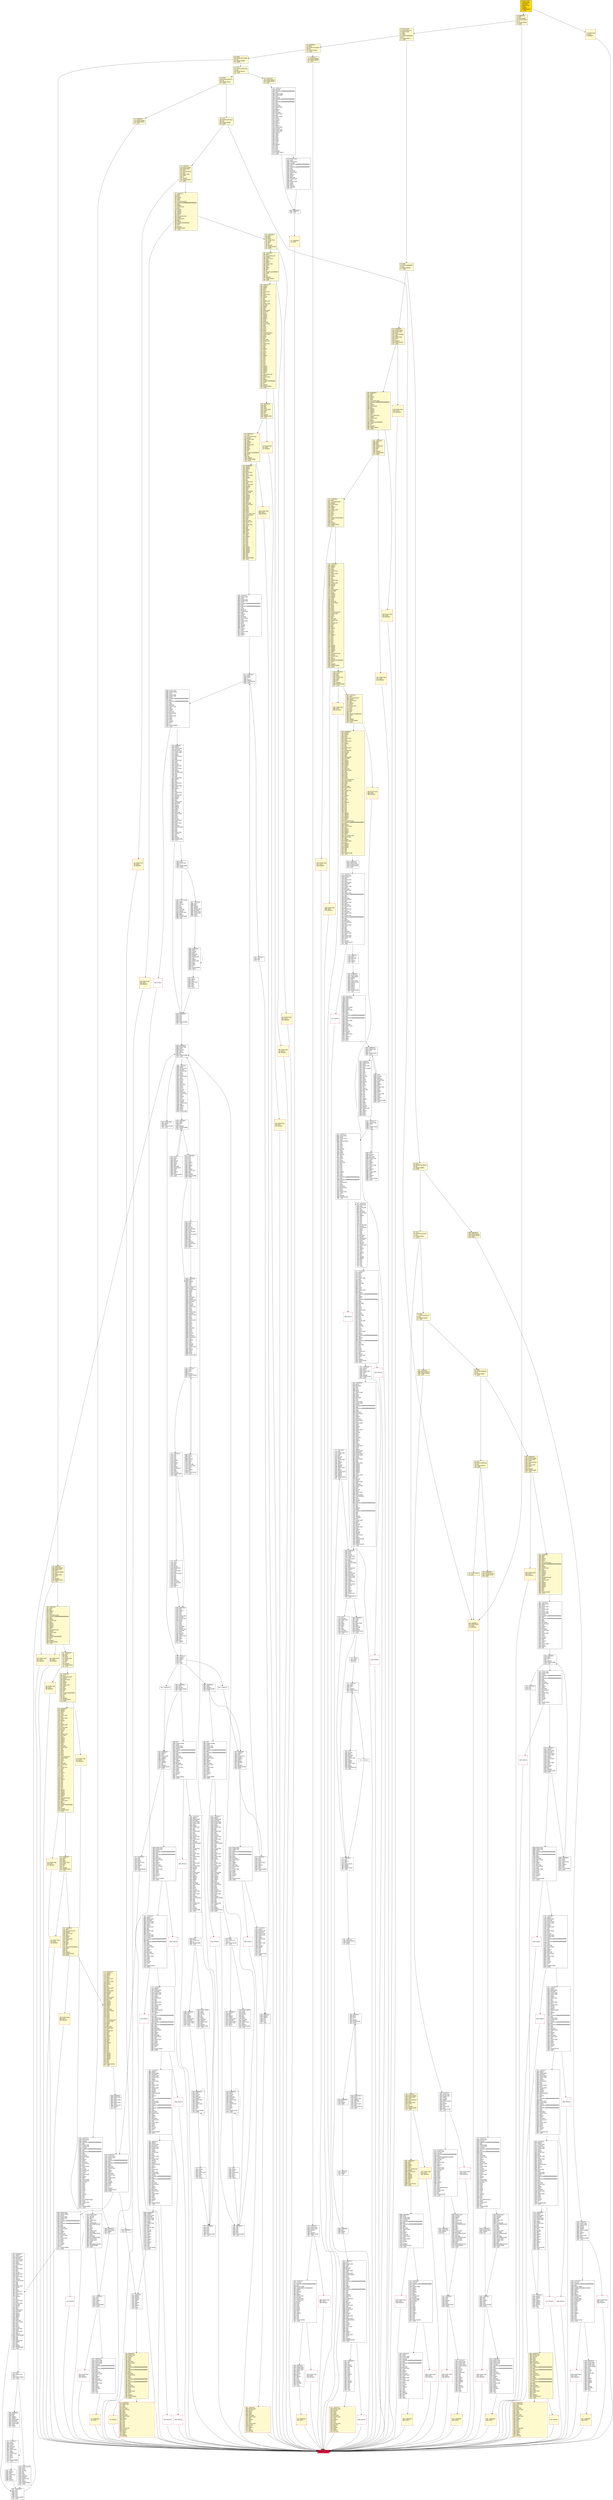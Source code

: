 digraph G {
bgcolor=transparent rankdir=UD;
node [shape=box style=filled color=black fillcolor=white fontname=arial fontcolor=black];
4774 [label="4774: JUMPDEST\l4775: POP\l4776: PUSH1 0x60\l4778: DUP3\l4779: ADD\l4780: MLOAD\l4781: DUP2\l4782: PUSH1 0x03\l4784: ADD\l4785: SWAP1\l4786: DUP1\l4787: MLOAD\l4788: SWAP1\l4789: PUSH1 0x20\l4791: ADD\l4792: SWAP1\l4793: PUSH2 0x12c3\l4796: SWAP3\l4797: SWAP2\l4798: SWAP1\l4799: PUSH2 0x1c60\l4802: JUMP\l" ];
724 [label="724: JUMPDEST\l725: PUSH2 0x0444\l728: PUSH1 0x04\l730: DUP1\l731: CALLDATASIZE\l732: SUB\l733: PUSH1 0x60\l735: DUP2\l736: LT\l737: ISZERO\l738: PUSH2 0x02ea\l741: JUMPI\l" fillcolor=lemonchiffon ];
3513 [label="3513: JUMPDEST\l3514: POP\l3515: POP\l3516: SWAP1\l3517: POP\l3518: DUP1\l3519: PUSH2 0x0dc7\l3522: JUMPI\l" ];
5820 [label="5820: INVALID\l" shape=Msquare color=crimson ];
7374 [label="7374: JUMPDEST\l" ];
2742 [label="2742: INVALID\l" shape=Msquare color=crimson ];
5035 [label="5035: PUSH1 0x00\l5037: DUP1\l5038: REVERT\l" shape=Msquare color=crimson ];
3764 [label="3764: INVALID\l" shape=Msquare color=crimson ];
7388 [label="7388: JUMPDEST\l7389: POP\l7390: SWAP1\l7391: JUMP\l" ];
432 [label="432: PUSH1 0x00\l434: DUP1\l435: REVERT\l" fillcolor=lemonchiffon shape=Msquare color=crimson ];
5821 [label="5821: JUMPDEST\l5822: SWAP1\l5823: PUSH1 0x00\l5825: MSTORE\l5826: PUSH1 0x20\l5828: PUSH1 0x00\l5830: SHA3\l5831: SWAP1\l5832: PUSH1 0x07\l5834: MUL\l5835: ADD\l5836: PUSH1 0x01\l5838: ADD\l5839: PUSH1 0x00\l5841: SWAP1\l5842: SLOAD\l5843: SWAP1\l5844: PUSH2 0x0100\l5847: EXP\l5848: SWAP1\l5849: DIV\l5850: PUSH20 0xffffffffffffffffffffffffffffffffffffffff\l5871: AND\l5872: PUSH1 0x01\l5874: PUSH1 0x00\l5876: DUP13\l5877: PUSH20 0xffffffffffffffffffffffffffffffffffffffff\l5898: AND\l5899: PUSH20 0xffffffffffffffffffffffffffffffffffffffff\l5920: AND\l5921: DUP2\l5922: MSTORE\l5923: PUSH1 0x20\l5925: ADD\l5926: SWAP1\l5927: DUP2\l5928: MSTORE\l5929: PUSH1 0x20\l5931: ADD\l5932: PUSH1 0x00\l5934: SHA3\l5935: DUP4\l5936: DUP2\l5937: SLOAD\l5938: DUP2\l5939: LT\l5940: PUSH2 0x1739\l5943: JUMPI\l" ];
7375 [label="7375: JUMPDEST\l7376: POP\l7377: SWAP1\l7378: POP\l7379: PUSH2 0x1cdc\l7382: SWAP2\l7383: SWAP1\l7384: PUSH2 0x1ce0\l7387: JUMP\l" ];
3930 [label="3930: JUMPDEST\l3931: POP\l3932: POP\l3933: POP\l3934: POP\l3935: POP\l3936: PUSH2 0x1955\l3939: JUMP\l" ];
6573 [label="6573: JUMPDEST\l6574: POP\l6575: POP\l6576: POP\l6577: POP\l6578: SWAP1\l6579: POP\l6580: SWAP1\l6581: DUP2\l6582: ADD\l6583: SWAP1\l6584: PUSH1 0x1f\l6586: AND\l6587: DUP1\l6588: ISZERO\l6589: PUSH2 0x19da\l6592: JUMPI\l" ];
954 [label="954: PUSH1 0x00\l956: DUP1\l957: REVERT\l" fillcolor=lemonchiffon shape=Msquare color=crimson ];
5630 [label="5630: JUMPDEST\l5631: SWAP1\l5632: PUSH1 0x00\l5634: MSTORE\l5635: PUSH1 0x20\l5637: PUSH1 0x00\l5639: SHA3\l5640: SWAP1\l5641: PUSH1 0x07\l5643: MUL\l5644: ADD\l5645: PUSH1 0x05\l5647: ADD\l5648: SLOAD\l5649: DUP9\l5650: EQ\l5651: ISZERO\l5652: PUSH2 0x1841\l5655: JUMPI\l" ];
6965 [label="6965: DUP1\l6966: MLOAD\l6967: DUP3\l6968: MSTORE\l6969: PUSH1 0x20\l6971: DUP3\l6972: ADD\l6973: SWAP2\l6974: POP\l6975: PUSH1 0x20\l6977: DUP2\l6978: ADD\l6979: SWAP1\l6980: POP\l6981: PUSH1 0x20\l6983: DUP4\l6984: SUB\l6985: SWAP3\l6986: POP\l6987: PUSH2 0x1b2c\l6990: JUMP\l" ];
65 [label="65: DUP1\l66: PUSH4 0xa112c615\l71: EQ\l72: PUSH2 0x0617\l75: JUMPI\l" fillcolor=lemonchiffon ];
1939 [label="1939: JUMPDEST\l1940: PUSH1 0x01\l1942: PUSH1 0x02\l1944: PUSH1 0x00\l1946: DUP3\l1947: DUP3\l1948: SLOAD\l1949: ADD\l1950: SWAP3\l1951: POP\l1952: POP\l1953: DUP2\l1954: SWAP1\l1955: SSTORE\l1956: POP\l1957: JUMP\l" ];
673 [label="673: INVALID\l" fillcolor=lemonchiffon shape=Msquare color=crimson ];
7356 [label="7356: DUP3\l7357: MLOAD\l7358: DUP3\l7359: SSTORE\l7360: SWAP2\l7361: PUSH1 0x20\l7363: ADD\l7364: SWAP2\l7365: SWAP1\l7366: PUSH1 0x01\l7368: ADD\l7369: SWAP1\l7370: PUSH2 0x1cb3\l7373: JUMP\l" ];
3860 [label="3860: DUP1\l3861: PUSH1 0x1f\l3863: LT\l3864: PUSH2 0x0f2f\l3867: JUMPI\l" ];
6209 [label="6209: JUMPDEST\l6210: DUP1\l6211: DUP1\l6212: PUSH1 0x01\l6214: ADD\l6215: SWAP2\l6216: POP\l6217: POP\l6218: PUSH2 0x15ac\l6221: JUMP\l" ];
1637 [label="1637: JUMPDEST\l1638: DUP2\l1639: ADD\l1640: SWAP1\l1641: DUP1\l1642: DUP1\l1643: CALLDATALOAD\l1644: PUSH20 0xffffffffffffffffffffffffffffffffffffffff\l1665: AND\l1666: SWAP1\l1667: PUSH1 0x20\l1669: ADD\l1670: SWAP1\l1671: SWAP3\l1672: SWAP2\l1673: SWAP1\l1674: DUP1\l1675: CALLDATALOAD\l1676: SWAP1\l1677: PUSH1 0x20\l1679: ADD\l1680: SWAP1\l1681: SWAP3\l1682: SWAP2\l1683: SWAP1\l1684: POP\l1685: POP\l1686: POP\l1687: PUSH2 0x1558\l1690: JUMP\l" fillcolor=lemonchiffon ];
5039 [label="5039: JUMPDEST\l5040: PUSH1 0x00\l5042: PUSH1 0x05\l5044: PUSH1 0x00\l5046: PUSH2 0x0100\l5049: EXP\l5050: DUP2\l5051: SLOAD\l5052: DUP2\l5053: PUSH1 0xff\l5055: MUL\l5056: NOT\l5057: AND\l5058: SWAP1\l5059: DUP4\l5060: ISZERO\l5061: ISZERO\l5062: MUL\l5063: OR\l5064: SWAP1\l5065: SSTORE\l5066: POP\l5067: JUMP\l" ];
43 [label="43: DUP1\l44: PUSH4 0x846d9491\l49: EQ\l50: PUSH2 0x045a\l53: JUMPI\l" fillcolor=lemonchiffon ];
1010 [label="1010: JUMPDEST\l1011: SWAP2\l1012: SWAP1\l1013: DUP1\l1014: DUP1\l1015: PUSH1 0x1f\l1017: ADD\l1018: PUSH1 0x20\l1020: DUP1\l1021: SWAP2\l1022: DIV\l1023: MUL\l1024: PUSH1 0x20\l1026: ADD\l1027: PUSH1 0x40\l1029: MLOAD\l1030: SWAP1\l1031: DUP2\l1032: ADD\l1033: PUSH1 0x40\l1035: MSTORE\l1036: DUP1\l1037: SWAP4\l1038: SWAP3\l1039: SWAP2\l1040: SWAP1\l1041: DUP2\l1042: DUP2\l1043: MSTORE\l1044: PUSH1 0x20\l1046: ADD\l1047: DUP4\l1048: DUP4\l1049: DUP1\l1050: DUP3\l1051: DUP5\l1052: CALLDATACOPY\l1053: PUSH1 0x00\l1055: DUP2\l1056: DUP5\l1057: ADD\l1058: MSTORE\l1059: PUSH1 0x1f\l1061: NOT\l1062: PUSH1 0x1f\l1064: DUP3\l1065: ADD\l1066: AND\l1067: SWAP1\l1068: POP\l1069: DUP1\l1070: DUP4\l1071: ADD\l1072: SWAP3\l1073: POP\l1074: POP\l1075: POP\l1076: POP\l1077: POP\l1078: POP\l1079: POP\l1080: SWAP2\l1081: SWAP3\l1082: SWAP2\l1083: SWAP3\l1084: SWAP1\l1085: POP\l1086: POP\l1087: POP\l1088: PUSH2 0x0e0f\l1091: JUMP\l" fillcolor=lemonchiffon ];
1935 [label="1935: PUSH1 0x00\l1937: DUP1\l1938: REVERT\l" shape=Msquare color=crimson ];
7422 [label="7422: JUMPDEST\l7423: POP\l7424: SWAP1\l7425: JUMP\l" ];
3887 [label="3887: JUMPDEST\l3888: DUP3\l3889: ADD\l3890: SWAP2\l3891: SWAP1\l3892: PUSH1 0x00\l3894: MSTORE\l3895: PUSH1 0x20\l3897: PUSH1 0x00\l3899: SHA3\l3900: SWAP1\l" ];
976 [label="976: JUMPDEST\l977: DUP1\l978: CALLDATALOAD\l979: SWAP1\l980: PUSH1 0x20\l982: ADD\l983: SWAP2\l984: DUP5\l985: PUSH1 0x01\l987: DUP4\l988: MUL\l989: DUP5\l990: ADD\l991: GT\l992: PUSH5 0x0100000000\l998: DUP4\l999: GT\l1000: OR\l1001: ISZERO\l1002: PUSH2 0x03f2\l1005: JUMPI\l" fillcolor=lemonchiffon ];
2229 [label="2229: PUSH2 0x0100\l2232: DUP1\l2233: DUP4\l2234: SLOAD\l2235: DIV\l2236: MUL\l2237: DUP4\l2238: MSTORE\l2239: SWAP2\l2240: PUSH1 0x20\l2242: ADD\l2243: SWAP2\l2244: PUSH2 0x08f3\l2247: JUMP\l" ];
5311 [label="5311: JUMPDEST\l5312: PUSH1 0x00\l5314: CALLER\l5315: PUSH20 0xffffffffffffffffffffffffffffffffffffffff\l5336: AND\l5337: PUSH8 0x0de0b6b3a7640000\l5346: PUSH1 0x40\l5348: MLOAD\l5349: DUP1\l5350: PUSH1 0x00\l5352: ADD\l5353: SWAP1\l5354: POP\l5355: PUSH1 0x00\l5357: PUSH1 0x40\l5359: MLOAD\l5360: DUP1\l5361: DUP4\l5362: SUB\l5363: DUP2\l5364: DUP6\l5365: DUP8\l5366: GAS\l5367: CALL\l5368: SWAP3\l5369: POP\l5370: POP\l5371: POP\l5372: RETURNDATASIZE\l5373: DUP1\l5374: PUSH1 0x00\l5376: DUP2\l5377: EQ\l5378: PUSH2 0x1527\l5381: JUMPI\l" ];
1958 [label="1958: JUMPDEST\l1959: PUSH1 0x00\l1961: DUP1\l1962: PUSH1 0x00\l1964: DUP1\l1965: PUSH1 0x00\l1967: DUP1\l1968: PUSH1 0x00\l1970: SWAP1\l1971: POP\l" ];
4969 [label="4969: JUMPDEST\l4970: CALLER\l4971: PUSH20 0xffffffffffffffffffffffffffffffffffffffff\l4992: AND\l4993: PUSH2 0x08fc\l4996: PUSH8 0x0de0b6b3a7640000\l5005: SWAP1\l5006: DUP2\l5007: ISZERO\l5008: MUL\l5009: SWAP1\l5010: PUSH1 0x40\l5012: MLOAD\l5013: PUSH1 0x00\l5015: PUSH1 0x40\l5017: MLOAD\l5018: DUP1\l5019: DUP4\l5020: SUB\l5021: DUP2\l5022: DUP6\l5023: DUP9\l5024: DUP9\l5025: CALL\l5026: SWAP4\l5027: POP\l5028: POP\l5029: POP\l5030: POP\l5031: PUSH2 0x13af\l5034: JUMPI\l" ];
3765 [label="3765: JUMPDEST\l3766: SWAP1\l3767: PUSH1 0x00\l3769: MSTORE\l3770: PUSH1 0x20\l3772: PUSH1 0x00\l3774: SHA3\l3775: SWAP1\l3776: PUSH1 0x07\l3778: MUL\l3779: ADD\l3780: PUSH1 0x02\l3782: ADD\l3783: DUP1\l3784: SLOAD\l3785: PUSH1 0x01\l3787: DUP2\l3788: PUSH1 0x01\l3790: AND\l3791: ISZERO\l3792: PUSH2 0x0100\l3795: MUL\l3796: SUB\l3797: AND\l3798: PUSH1 0x02\l3800: SWAP1\l3801: DIV\l3802: DUP1\l3803: PUSH1 0x1f\l3805: ADD\l3806: PUSH1 0x20\l3808: DUP1\l3809: SWAP2\l3810: DIV\l3811: MUL\l3812: PUSH1 0x20\l3814: ADD\l3815: PUSH1 0x40\l3817: MLOAD\l3818: SWAP1\l3819: DUP2\l3820: ADD\l3821: PUSH1 0x40\l3823: MSTORE\l3824: DUP1\l3825: SWAP3\l3826: SWAP2\l3827: SWAP1\l3828: DUP2\l3829: DUP2\l3830: MSTORE\l3831: PUSH1 0x20\l3833: ADD\l3834: DUP3\l3835: DUP1\l3836: SLOAD\l3837: PUSH1 0x01\l3839: DUP2\l3840: PUSH1 0x01\l3842: AND\l3843: ISZERO\l3844: PUSH2 0x0100\l3847: MUL\l3848: SUB\l3849: AND\l3850: PUSH1 0x02\l3852: SWAP1\l3853: DIV\l3854: DUP1\l3855: ISZERO\l3856: PUSH2 0x0f5a\l3859: JUMPI\l" ];
414 [label="414: PUSH1 0x00\l416: DUP1\l417: REVERT\l" fillcolor=lemonchiffon shape=Msquare color=crimson ];
5382 [label="5382: PUSH1 0x40\l5384: MLOAD\l5385: SWAP2\l5386: POP\l5387: PUSH1 0x1f\l5389: NOT\l5390: PUSH1 0x3f\l5392: RETURNDATASIZE\l5393: ADD\l5394: AND\l5395: DUP3\l5396: ADD\l5397: PUSH1 0x40\l5399: MSTORE\l5400: RETURNDATASIZE\l5401: DUP3\l5402: MSTORE\l5403: RETURNDATASIZE\l5404: PUSH1 0x00\l5406: PUSH1 0x20\l5408: DUP5\l5409: ADD\l5410: RETURNDATACOPY\l5411: PUSH2 0x152c\l5414: JUMP\l" ];
958 [label="958: JUMPDEST\l959: DUP3\l960: ADD\l961: DUP4\l962: PUSH1 0x20\l964: DUP3\l965: ADD\l966: GT\l967: ISZERO\l968: PUSH2 0x03d0\l971: JUMPI\l" fillcolor=lemonchiffon ];
1527 [label="1527: JUMPDEST\l1528: PUSH1 0x40\l1530: MLOAD\l1531: DUP1\l1532: DUP3\l1533: DUP2\l1534: MSTORE\l1535: PUSH1 0x20\l1537: ADD\l1538: SWAP2\l1539: POP\l1540: POP\l1541: PUSH1 0x40\l1543: MLOAD\l1544: DUP1\l1545: SWAP2\l1546: SUB\l1547: SWAP1\l1548: RETURN\l" fillcolor=lemonchiffon shape=Msquare color=crimson ];
7329 [label="7329: JUMPDEST\l7330: DUP3\l7331: DUP1\l7332: ADD\l7333: PUSH1 0x01\l7335: ADD\l7336: DUP6\l7337: SSTORE\l7338: DUP3\l7339: ISZERO\l7340: PUSH2 0x1ccf\l7343: JUMPI\l" ];
6713 [label="6713: JUMPDEST\l6714: POP\l6715: POP\l6716: POP\l6717: POP\l6718: SWAP1\l6719: POP\l6720: SWAP1\l6721: DUP2\l6722: ADD\l6723: SWAP1\l6724: PUSH1 0x1f\l6726: AND\l6727: DUP1\l6728: ISZERO\l6729: PUSH2 0x1a66\l6732: JUMPI\l" ];
7090 [label="7090: JUMPDEST\l7091: PUSH1 0xff\l7093: AND\l7094: PUSH1 0xf8\l7096: SHL\l7097: DUP2\l7098: MSTORE\l7099: PUSH1 0x01\l7101: ADD\l7102: SWAP6\l7103: POP\l7104: POP\l7105: POP\l7106: POP\l7107: POP\l7108: POP\l7109: PUSH1 0x40\l7111: MLOAD\l7112: PUSH1 0x20\l7114: DUP2\l7115: DUP4\l7116: SUB\l7117: SUB\l7118: DUP2\l7119: MSTORE\l7120: SWAP1\l7121: PUSH1 0x40\l7123: MSTORE\l7124: DUP1\l7125: MLOAD\l7126: SWAP1\l7127: PUSH1 0x20\l7129: ADD\l7130: SHA3\l7131: SWAP1\l7132: POP\l7133: DUP1\l7134: SWAP2\l7135: POP\l7136: POP\l7137: SWAP6\l7138: SWAP5\l7139: POP\l7140: POP\l7141: POP\l7142: POP\l7143: POP\l7144: JUMP\l" ];
746 [label="746: JUMPDEST\l747: DUP2\l748: ADD\l749: SWAP1\l750: DUP1\l751: DUP1\l752: CALLDATALOAD\l753: PUSH20 0xffffffffffffffffffffffffffffffffffffffff\l774: AND\l775: SWAP1\l776: PUSH1 0x20\l778: ADD\l779: SWAP1\l780: SWAP3\l781: SWAP2\l782: SWAP1\l783: DUP1\l784: CALLDATALOAD\l785: SWAP1\l786: PUSH1 0x20\l788: ADD\l789: SWAP1\l790: PUSH5 0x0100000000\l796: DUP2\l797: GT\l798: ISZERO\l799: PUSH2 0x0327\l802: JUMPI\l" fillcolor=lemonchiffon ];
1006 [label="1006: PUSH1 0x00\l1008: DUP1\l1009: REVERT\l" fillcolor=lemonchiffon shape=Msquare color=crimson ];
6361 [label="6361: PUSH1 0x40\l6363: MLOAD\l6364: SWAP2\l6365: POP\l6366: PUSH1 0x1f\l6368: NOT\l6369: PUSH1 0x3f\l6371: RETURNDATASIZE\l6372: ADD\l6373: AND\l6374: DUP3\l6375: ADD\l6376: PUSH1 0x40\l6378: MSTORE\l6379: RETURNDATASIZE\l6380: DUP3\l6381: MSTORE\l6382: RETURNDATASIZE\l6383: PUSH1 0x00\l6385: PUSH1 0x20\l6387: DUP5\l6388: ADD\l6389: RETURNDATACOPY\l6390: PUSH2 0x18ff\l6393: JUMP\l" ];
98 [label="98: DUP1\l99: PUSH4 0xc6604ad7\l104: EQ\l105: PUSH2 0x0733\l108: JUMPI\l" fillcolor=lemonchiffon ];
3677 [label="3677: JUMPDEST\l3678: DUP2\l3679: DUP2\l3680: LT\l3681: ISZERO\l3682: PUSH2 0x10ec\l3685: JUMPI\l" ];
4318 [label="4318: JUMPDEST\l4319: POP\l4320: DUP1\l4321: DUP1\l4322: PUSH1 0x01\l4324: ADD\l4325: SWAP2\l4326: POP\l4327: POP\l4328: PUSH2 0x0e5d\l4331: JUMP\l" ];
3599 [label="3599: JUMPDEST\l3600: PUSH1 0x00\l3602: DUP1\l3603: PUSH1 0x01\l3605: PUSH1 0x00\l3607: DUP7\l3608: PUSH20 0xffffffffffffffffffffffffffffffffffffffff\l3629: AND\l3630: PUSH20 0xffffffffffffffffffffffffffffffffffffffff\l3651: AND\l3652: DUP2\l3653: MSTORE\l3654: PUSH1 0x20\l3656: ADD\l3657: SWAP1\l3658: DUP2\l3659: MSTORE\l3660: PUSH1 0x20\l3662: ADD\l3663: PUSH1 0x00\l3665: SHA3\l3666: DUP1\l3667: SLOAD\l3668: SWAP1\l3669: POP\l3670: SWAP1\l3671: POP\l3672: PUSH1 0x00\l3674: DUP1\l3675: SWAP1\l3676: POP\l" ];
1136 [label="1136: JUMPDEST\l1137: DUP2\l1138: ADD\l1139: SWAP1\l1140: DUP1\l1141: DUP1\l1142: CALLDATALOAD\l1143: PUSH20 0xffffffffffffffffffffffffffffffffffffffff\l1164: AND\l1165: SWAP1\l1166: PUSH1 0x20\l1168: ADD\l1169: SWAP1\l1170: SWAP3\l1171: SWAP2\l1172: SWAP1\l1173: DUP1\l1174: CALLDATALOAD\l1175: SWAP1\l1176: PUSH1 0x20\l1178: ADD\l1179: SWAP1\l1180: PUSH5 0x0100000000\l1186: DUP2\l1187: GT\l1188: ISZERO\l1189: PUSH2 0x04ad\l1192: JUMPI\l" fillcolor=lemonchiffon ];
1114 [label="1114: JUMPDEST\l1115: PUSH2 0x05f7\l1118: PUSH1 0x04\l1120: DUP1\l1121: CALLDATASIZE\l1122: SUB\l1123: PUSH1 0xa0\l1125: DUP2\l1126: LT\l1127: ISZERO\l1128: PUSH2 0x0470\l1131: JUMPI\l" fillcolor=lemonchiffon ];
714 [label="714: JUMPDEST\l715: PUSH2 0x02d2\l718: PUSH2 0x0d15\l721: JUMP\l" fillcolor=lemonchiffon ];
3523 [label="3523: PUSH1 0x00\l3525: DUP1\l3526: REVERT\l" shape=Msquare color=crimson ];
2562 [label="2562: JUMPDEST\l2563: SWAP1\l2564: POP\l2565: PUSH1 0x01\l2567: ISZERO\l2568: ISZERO\l2569: DUP2\l2570: ISZERO\l2571: ISZERO\l2572: EQ\l2573: ISZERO\l2574: PUSH2 0x0c3b\l2577: JUMPI\l" ];
6910 [label="6910: JUMPDEST\l6911: PUSH1 0x01\l6913: DUP4\l6914: PUSH1 0x20\l6916: SUB\l6917: PUSH2 0x0100\l6920: EXP\l6921: SUB\l6922: DUP1\l6923: NOT\l6924: DUP3\l6925: MLOAD\l6926: AND\l6927: DUP2\l6928: DUP5\l6929: MLOAD\l6930: AND\l6931: DUP1\l6932: DUP3\l6933: OR\l6934: DUP6\l6935: MSTORE\l6936: POP\l6937: POP\l6938: POP\l6939: POP\l6940: POP\l6941: POP\l6942: SWAP1\l6943: POP\l6944: ADD\l6945: DUP5\l6946: DUP1\l6947: MLOAD\l6948: SWAP1\l6949: PUSH1 0x20\l6951: ADD\l6952: SWAP1\l6953: DUP1\l6954: DUP4\l6955: DUP4\l" ];
5068 [label="5068: JUMPDEST\l5069: DUP1\l5070: PUSH1 0x06\l5072: PUSH1 0x00\l5074: CALLER\l5075: PUSH20 0xffffffffffffffffffffffffffffffffffffffff\l5096: AND\l5097: PUSH20 0xffffffffffffffffffffffffffffffffffffffff\l5118: AND\l5119: DUP2\l5120: MSTORE\l5121: PUSH1 0x20\l5123: ADD\l5124: SWAP1\l5125: DUP2\l5126: MSTORE\l5127: PUSH1 0x20\l5129: ADD\l5130: PUSH1 0x00\l5132: SHA3\l5133: SLOAD\l5134: LT\l5135: ISZERO\l5136: PUSH2 0x1418\l5139: JUMPI\l" ];
972 [label="972: PUSH1 0x00\l974: DUP1\l975: REVERT\l" fillcolor=lemonchiffon shape=Msquare color=crimson ];
4181 [label="4181: DUP3\l4182: SWAP1\l4183: SUB\l4184: PUSH1 0x1f\l4186: AND\l4187: DUP3\l4188: ADD\l4189: SWAP2\l" ];
6758 [label="6758: JUMPDEST\l6759: POP\l6760: SWAP3\l6761: POP\l6762: POP\l6763: POP\l6764: PUSH1 0x40\l6766: MLOAD\l6767: PUSH1 0x20\l6769: DUP2\l6770: DUP4\l6771: SUB\l6772: SUB\l6773: DUP2\l6774: MSTORE\l6775: SWAP1\l6776: PUSH1 0x40\l6778: MSTORE\l6779: DUP1\l6780: MLOAD\l6781: SWAP1\l6782: PUSH1 0x20\l6784: ADD\l6785: SHA3\l6786: EQ\l6787: SWAP1\l6788: POP\l" ];
7258 [label="7258: JUMPDEST\l7259: DUP2\l7260: MSTORE\l7261: POP\l7262: SWAP1\l7263: JUMP\l" ];
7407 [label="7407: PUSH1 0x00\l7409: DUP2\l7410: PUSH1 0x00\l7412: SWAP1\l7413: SSTORE\l7414: POP\l7415: PUSH1 0x01\l7417: ADD\l7418: PUSH2 0x1ce6\l7421: JUMP\l" ];
466 [label="466: PUSH1 0x00\l468: DUP1\l469: REVERT\l" fillcolor=lemonchiffon shape=Msquare color=crimson ];
3145 [label="3145: JUMPDEST\l3146: POP\l" ];
6394 [label="6394: JUMPDEST\l6395: PUSH1 0x60\l6397: SWAP2\l6398: POP\l" ];
147 [label="147: DUP1\l148: PUSH4 0x6cfd7721\l153: EQ\l154: PUSH2 0x02ca\l157: JUMPI\l" fillcolor=lemonchiffon ];
4289 [label="4289: INVALID\l" shape=Msquare color=crimson ];
5206 [label="5206: JUMPDEST\l5207: DUP1\l5208: PUSH1 0x06\l5210: PUSH1 0x00\l5212: CALLER\l5213: PUSH20 0xffffffffffffffffffffffffffffffffffffffff\l5234: AND\l5235: PUSH20 0xffffffffffffffffffffffffffffffffffffffff\l5256: AND\l5257: DUP2\l5258: MSTORE\l5259: PUSH1 0x20\l5261: ADD\l5262: SWAP1\l5263: DUP2\l5264: MSTORE\l5265: PUSH1 0x20\l5267: ADD\l5268: PUSH1 0x00\l5270: SHA3\l5271: PUSH1 0x00\l5273: DUP3\l5274: DUP3\l5275: SLOAD\l5276: SUB\l5277: SWAP3\l5278: POP\l5279: POP\l5280: DUP2\l5281: SWAP1\l5282: SSTORE\l5283: POP\l5284: POP\l5285: JUMP\l" ];
5729 [label="5729: JUMPDEST\l5730: SWAP1\l5731: PUSH1 0x00\l5733: MSTORE\l5734: PUSH1 0x20\l5736: PUSH1 0x00\l5738: SHA3\l5739: SWAP1\l5740: PUSH1 0x07\l5742: MUL\l5743: ADD\l5744: PUSH1 0x00\l5746: ADD\l5747: SLOAD\l5748: PUSH1 0x01\l5750: PUSH1 0x00\l5752: DUP12\l5753: PUSH20 0xffffffffffffffffffffffffffffffffffffffff\l5774: AND\l5775: PUSH20 0xffffffffffffffffffffffffffffffffffffffff\l5796: AND\l5797: DUP2\l5798: MSTORE\l5799: PUSH1 0x20\l5801: ADD\l5802: SWAP1\l5803: DUP2\l5804: MSTORE\l5805: PUSH1 0x20\l5807: ADD\l5808: PUSH1 0x00\l5810: SHA3\l5811: DUP3\l5812: DUP2\l5813: SLOAD\l5814: DUP2\l5815: LT\l5816: PUSH2 0x16bd\l5819: JUMPI\l" ];
803 [label="803: PUSH1 0x00\l805: DUP1\l806: REVERT\l" fillcolor=lemonchiffon shape=Msquare color=crimson ];
704 [label="704: JUMPDEST\l705: PUSH2 0x02c8\l708: PUSH2 0x0c56\l711: JUMP\l" fillcolor=lemonchiffon ];
1853 [label="1853: JUMPDEST\l1854: PUSH1 0x05\l1856: PUSH1 0x02\l1858: SLOAD\l1859: GT\l1860: ISZERO\l1861: PUSH2 0x074d\l1864: JUMPI\l" ];
2221 [label="2221: DUP1\l2222: PUSH1 0x1f\l2224: LT\l2225: PUSH2 0x08c8\l2228: JUMPI\l" ];
4803 [label="4803: JUMPDEST\l4804: POP\l4805: PUSH1 0x80\l4807: DUP3\l4808: ADD\l4809: MLOAD\l4810: DUP2\l4811: PUSH1 0x04\l4813: ADD\l4814: PUSH1 0x00\l4816: PUSH2 0x0100\l4819: EXP\l4820: DUP2\l4821: SLOAD\l4822: DUP2\l4823: PUSH20 0xffffffffffffffffffffffffffffffffffffffff\l4844: MUL\l4845: NOT\l4846: AND\l4847: SWAP1\l4848: DUP4\l4849: PUSH20 0xffffffffffffffffffffffffffffffffffffffff\l4870: AND\l4871: MUL\l4872: OR\l4873: SWAP1\l4874: SSTORE\l4875: POP\l4876: PUSH1 0xa0\l4878: DUP3\l4879: ADD\l4880: MLOAD\l4881: DUP2\l4882: PUSH1 0x05\l4884: ADD\l4885: SSTORE\l4886: PUSH1 0xc0\l4888: DUP3\l4889: ADD\l4890: MLOAD\l4891: DUP2\l4892: PUSH1 0x06\l4894: ADD\l4895: PUSH1 0x00\l4897: PUSH2 0x0100\l4900: EXP\l4901: DUP2\l4902: SLOAD\l4903: DUP2\l4904: PUSH1 0xff\l4906: MUL\l4907: NOT\l4908: AND\l4909: SWAP1\l4910: DUP4\l4911: PUSH1 0x02\l4913: DUP2\l4914: GT\l4915: ISZERO\l4916: PUSH2 0x1339\l4919: JUMPI\l" ];
3147 [label="3147: JUMPDEST\l3148: SWAP4\l3149: SWAP8\l3150: SWAP3\l3151: SWAP7\l3152: POP\l3153: SWAP4\l3154: POP\l3155: SWAP4\l3156: POP\l3157: JUMP\l" ];
2262 [label="2262: JUMPDEST\l2263: DUP2\l2264: SLOAD\l2265: DUP2\l2266: MSTORE\l2267: SWAP1\l2268: PUSH1 0x01\l2270: ADD\l2271: SWAP1\l2272: PUSH1 0x20\l2274: ADD\l2275: DUP1\l2276: DUP4\l2277: GT\l2278: PUSH2 0x08d6\l2281: JUMPI\l" ];
3901 [label="3901: JUMPDEST\l3902: DUP2\l3903: SLOAD\l3904: DUP2\l3905: MSTORE\l3906: SWAP1\l3907: PUSH1 0x01\l3909: ADD\l3910: SWAP1\l3911: PUSH1 0x20\l3913: ADD\l3914: DUP1\l3915: DUP4\l3916: GT\l3917: PUSH2 0x0f3d\l3920: JUMPI\l" ];
7264 [label="7264: JUMPDEST\l7265: DUP3\l7266: DUP1\l7267: SLOAD\l7268: PUSH1 0x01\l7270: DUP2\l7271: PUSH1 0x01\l7273: AND\l7274: ISZERO\l7275: PUSH2 0x0100\l7278: MUL\l7279: SUB\l7280: AND\l7281: PUSH1 0x02\l7283: SWAP1\l7284: DIV\l7285: SWAP1\l7286: PUSH1 0x00\l7288: MSTORE\l7289: PUSH1 0x20\l7291: PUSH1 0x00\l7293: SHA3\l7294: SWAP1\l7295: PUSH1 0x1f\l7297: ADD\l7298: PUSH1 0x20\l7300: SWAP1\l7301: DIV\l7302: DUP2\l7303: ADD\l7304: SWAP3\l7305: DUP3\l7306: PUSH1 0x1f\l7308: LT\l7309: PUSH2 0x1ca1\l7312: JUMPI\l" ];
6225 [label="6225: JUMPDEST\l6226: SWAP3\l6227: SWAP6\l6228: POP\l6229: SWAP3\l6230: SWAP6\l6231: SWAP1\l6232: SWAP4\l6233: POP\l6234: JUMP\l" ];
6956 [label="6956: JUMPDEST\l6957: PUSH1 0x20\l6959: DUP4\l6960: LT\l6961: PUSH2 0x1b4f\l6964: JUMPI\l" ];
821 [label="821: PUSH1 0x00\l823: DUP1\l824: REVERT\l" fillcolor=lemonchiffon shape=Msquare color=crimson ];
5430 [label="5430: PUSH1 0x00\l5432: DUP1\l5433: REVERT\l" shape=Msquare color=crimson ];
1615 [label="1615: JUMPDEST\l1616: PUSH2 0x069b\l1619: PUSH1 0x04\l1621: DUP1\l1622: CALLDATASIZE\l1623: SUB\l1624: PUSH1 0x40\l1626: DUP2\l1627: LT\l1628: ISZERO\l1629: PUSH2 0x0665\l1632: JUMPI\l" fillcolor=lemonchiffon ];
174 [label="174: JUMPDEST\l175: PUSH2 0x00b6\l178: PUSH2 0x073d\l181: JUMP\l" fillcolor=lemonchiffon ];
315 [label="315: PUSH1 0x00\l317: DUP1\l318: REVERT\l" fillcolor=lemonchiffon shape=Msquare color=crimson ];
1348 [label="1348: JUMPDEST\l1349: DUP3\l1350: ADD\l1351: DUP4\l1352: PUSH1 0x20\l1354: DUP3\l1355: ADD\l1356: GT\l1357: ISZERO\l1358: PUSH2 0x0556\l1361: JUMPI\l" fillcolor=lemonchiffon ];
807 [label="807: JUMPDEST\l808: DUP3\l809: ADD\l810: DUP4\l811: PUSH1 0x20\l813: DUP3\l814: ADD\l815: GT\l816: ISZERO\l817: PUSH2 0x0339\l820: JUMPI\l" fillcolor=lemonchiffon ];
6173 [label="6173: INVALID\l" shape=Msquare color=crimson ];
4200 [label="4200: JUMPDEST\l" ];
263 [label="263: PUSH1 0x00\l265: DUP1\l266: REVERT\l" fillcolor=lemonchiffon shape=Msquare color=crimson ];
5557 [label="5557: PUSH1 0x01\l5559: PUSH1 0x00\l5561: DUP11\l5562: PUSH20 0xffffffffffffffffffffffffffffffffffffffff\l5583: AND\l5584: PUSH20 0xffffffffffffffffffffffffffffffffffffffff\l5605: AND\l5606: DUP2\l5607: MSTORE\l5608: PUSH1 0x20\l5610: ADD\l5611: SWAP1\l5612: DUP2\l5613: MSTORE\l5614: PUSH1 0x20\l5616: ADD\l5617: PUSH1 0x00\l5619: SHA3\l5620: DUP2\l5621: DUP2\l5622: SLOAD\l5623: DUP2\l5624: LT\l5625: PUSH2 0x15fe\l5628: JUMPI\l" ];
3095 [label="3095: INVALID\l" shape=Msquare color=crimson ];
5548 [label="5548: JUMPDEST\l5549: DUP2\l5550: DUP2\l5551: LT\l5552: ISZERO\l5553: PUSH2 0x184e\l5556: JUMPI\l" ];
6409 [label="6409: PUSH1 0x00\l6411: DUP1\l6412: REVERT\l" shape=Msquare color=crimson ];
2489 [label="2489: PUSH2 0x0100\l2492: DUP1\l2493: DUP4\l2494: SLOAD\l2495: DIV\l2496: MUL\l2497: DUP4\l2498: MSTORE\l2499: SWAP2\l2500: PUSH1 0x20\l2502: ADD\l2503: SWAP2\l2504: PUSH2 0x09f7\l2507: JUMP\l" ];
169 [label="169: JUMPDEST\l170: PUSH1 0x00\l172: DUP1\l173: REVERT\l" fillcolor=lemonchiffon shape=Msquare color=crimson ];
1851 [label="1851: JUMPDEST\l1852: STOP\l" fillcolor=lemonchiffon shape=Msquare color=crimson ];
158 [label="158: DUP1\l159: PUSH4 0x7974bc5c\l164: EQ\l165: PUSH2 0x02d4\l168: JUMPI\l" fillcolor=lemonchiffon ];
7426 [label="7426: JUMPDEST\l7427: SWAP1\l7428: JUMP\l" ];
281 [label="281: PUSH1 0x00\l283: DUP1\l284: REVERT\l" fillcolor=lemonchiffon shape=Msquare color=crimson ];
2551 [label="2551: JUMPDEST\l2552: POP\l2553: POP\l2554: POP\l2555: POP\l2556: POP\l2557: PUSH2 0x1955\l2560: JUMP\l" ];
2308 [label="2308: POP\l2309: PUSH2 0x0a01\l2312: DUP9\l2313: PUSH1 0x01\l2315: PUSH1 0x00\l2317: DUP14\l2318: PUSH20 0xffffffffffffffffffffffffffffffffffffffff\l2339: AND\l2340: PUSH20 0xffffffffffffffffffffffffffffffffffffffff\l2361: AND\l2362: DUP2\l2363: MSTORE\l2364: PUSH1 0x20\l2366: ADD\l2367: SWAP1\l2368: DUP2\l2369: MSTORE\l2370: PUSH1 0x20\l2372: ADD\l2373: PUSH1 0x00\l2375: SHA3\l2376: DUP5\l2377: DUP2\l2378: SLOAD\l2379: DUP2\l2380: LT\l2381: PUSH2 0x0952\l2384: JUMPI\l" ];
6505 [label="6505: JUMPDEST\l6506: DUP2\l6507: PUSH1 0x40\l6509: MLOAD\l6510: PUSH1 0x20\l6512: ADD\l6513: DUP1\l6514: DUP1\l6515: PUSH1 0x20\l6517: ADD\l6518: DUP3\l6519: DUP2\l6520: SUB\l6521: DUP3\l6522: MSTORE\l6523: DUP4\l6524: DUP2\l6525: DUP2\l6526: MLOAD\l6527: DUP2\l6528: MSTORE\l6529: PUSH1 0x20\l6531: ADD\l6532: SWAP2\l6533: POP\l6534: DUP1\l6535: MLOAD\l6536: SWAP1\l6537: PUSH1 0x20\l6539: ADD\l6540: SWAP1\l6541: DUP1\l6542: DUP4\l6543: DUP4\l6544: PUSH1 0x00\l" ];
6789 [label="6789: JUMPDEST\l6790: SWAP3\l6791: SWAP2\l6792: POP\l6793: POP\l6794: JUMP\l" ];
6555 [label="6555: DUP1\l6556: DUP3\l6557: ADD\l6558: MLOAD\l6559: DUP2\l6560: DUP5\l6561: ADD\l6562: MSTORE\l6563: PUSH1 0x20\l6565: DUP2\l6566: ADD\l6567: SWAP1\l6568: POP\l6569: PUSH2 0x1992\l6572: JUMP\l" ];
6795 [label="6795: JUMPDEST\l6796: PUSH1 0x00\l6798: DUP1\l6799: DUP7\l6800: DUP7\l6801: DUP7\l6802: DUP7\l6803: DUP7\l6804: PUSH1 0x40\l6806: MLOAD\l6807: PUSH1 0x20\l6809: ADD\l6810: DUP1\l6811: DUP7\l6812: PUSH20 0xffffffffffffffffffffffffffffffffffffffff\l6833: AND\l6834: PUSH20 0xffffffffffffffffffffffffffffffffffffffff\l6855: AND\l6856: PUSH1 0x60\l6858: SHL\l6859: DUP2\l6860: MSTORE\l6861: PUSH1 0x14\l6863: ADD\l6864: DUP6\l6865: DUP1\l6866: MLOAD\l6867: SWAP1\l6868: PUSH1 0x20\l6870: ADD\l6871: SWAP1\l6872: DUP1\l6873: DUP4\l6874: DUP4\l" ];
4965 [label="4965: PUSH1 0x00\l4967: DUP1\l4968: REVERT\l" shape=Msquare color=crimson ];
136 [label="136: DUP1\l137: PUSH4 0x54611e35\l142: EQ\l143: PUSH2 0x02c0\l146: JUMPI\l" fillcolor=lemonchiffon ];
825 [label="825: JUMPDEST\l826: DUP1\l827: CALLDATALOAD\l828: SWAP1\l829: PUSH1 0x20\l831: ADD\l832: SWAP2\l833: DUP5\l834: PUSH1 0x01\l836: DUP4\l837: MUL\l838: DUP5\l839: ADD\l840: GT\l841: PUSH5 0x0100000000\l847: DUP4\l848: GT\l849: OR\l850: ISZERO\l851: PUSH2 0x035b\l854: JUMPI\l" fillcolor=lemonchiffon ];
6593 [label="6593: DUP1\l6594: DUP3\l6595: SUB\l6596: DUP1\l6597: MLOAD\l6598: PUSH1 0x01\l6600: DUP4\l6601: PUSH1 0x20\l6603: SUB\l6604: PUSH2 0x0100\l6607: EXP\l6608: SUB\l6609: NOT\l6610: AND\l6611: DUP2\l6612: MSTORE\l6613: PUSH1 0x20\l6615: ADD\l6616: SWAP2\l6617: POP\l" ];
1215 [label="1215: JUMPDEST\l1216: DUP1\l1217: CALLDATALOAD\l1218: SWAP1\l1219: PUSH1 0x20\l1221: ADD\l1222: SWAP2\l1223: DUP5\l1224: PUSH1 0x01\l1226: DUP4\l1227: MUL\l1228: DUP5\l1229: ADD\l1230: GT\l1231: PUSH5 0x0100000000\l1237: DUP4\l1238: GT\l1239: OR\l1240: ISZERO\l1241: PUSH2 0x04e1\l1244: JUMPI\l" fillcolor=lemonchiffon ];
6235 [label="6235: JUMPDEST\l6236: PUSH1 0x00\l6238: CALLER\l6239: PUSH20 0xffffffffffffffffffffffffffffffffffffffff\l6260: AND\l6261: PUSH1 0x04\l6263: PUSH1 0x00\l6265: CALLER\l6266: PUSH20 0xffffffffffffffffffffffffffffffffffffffff\l6287: AND\l6288: PUSH20 0xffffffffffffffffffffffffffffffffffffffff\l6309: AND\l6310: DUP2\l6311: MSTORE\l6312: PUSH1 0x20\l6314: ADD\l6315: SWAP1\l6316: DUP2\l6317: MSTORE\l6318: PUSH1 0x20\l6320: ADD\l6321: PUSH1 0x00\l6323: SHA3\l6324: SLOAD\l6325: PUSH1 0x40\l6327: MLOAD\l6328: DUP1\l6329: PUSH1 0x00\l6331: ADD\l6332: SWAP1\l6333: POP\l6334: PUSH1 0x00\l6336: PUSH1 0x40\l6338: MLOAD\l6339: DUP1\l6340: DUP4\l6341: SUB\l6342: DUP2\l6343: DUP6\l6344: DUP8\l6345: GAS\l6346: CALL\l6347: SWAP3\l6348: POP\l6349: POP\l6350: POP\l6351: RETURNDATASIZE\l6352: DUP1\l6353: PUSH1 0x00\l6355: DUP2\l6356: EQ\l6357: PUSH2 0x18fa\l6360: JUMPI\l" ];
2561 [label="2561: JUMPDEST\l" ];
1366 [label="1366: JUMPDEST\l1367: DUP1\l1368: CALLDATALOAD\l1369: SWAP1\l1370: PUSH1 0x20\l1372: ADD\l1373: SWAP2\l1374: DUP5\l1375: PUSH1 0x01\l1377: DUP4\l1378: MUL\l1379: DUP5\l1380: ADD\l1381: GT\l1382: PUSH5 0x0100000000\l1388: DUP4\l1389: GT\l1390: OR\l1391: ISZERO\l1392: PUSH2 0x0578\l1395: JUMPI\l" fillcolor=lemonchiffon ];
2522 [label="2522: JUMPDEST\l2523: DUP2\l2524: SLOAD\l2525: DUP2\l2526: MSTORE\l2527: SWAP1\l2528: PUSH1 0x01\l2530: ADD\l2531: SWAP1\l2532: PUSH1 0x20\l2534: ADD\l2535: DUP1\l2536: DUP4\l2537: GT\l2538: PUSH2 0x09da\l2541: JUMPI\l" ];
1813 [label="1813: JUMPDEST\l1814: PUSH1 0xff\l1816: AND\l1817: DUP2\l1818: MSTORE\l1819: PUSH1 0x20\l1821: ADD\l1822: DUP3\l1823: DUP2\l1824: MSTORE\l1825: PUSH1 0x20\l1827: ADD\l1828: SWAP6\l1829: POP\l1830: POP\l1831: POP\l1832: POP\l1833: POP\l1834: POP\l1835: PUSH1 0x40\l1837: MLOAD\l1838: DUP1\l1839: SWAP2\l1840: SUB\l1841: SWAP1\l1842: RETURN\l" fillcolor=lemonchiffon shape=Msquare color=crimson ];
6413 [label="6413: JUMPDEST\l6414: PUSH1 0x00\l6416: PUSH1 0x04\l6418: PUSH1 0x00\l6420: CALLER\l6421: PUSH20 0xffffffffffffffffffffffffffffffffffffffff\l6442: AND\l6443: PUSH20 0xffffffffffffffffffffffffffffffffffffffff\l6464: AND\l6465: DUP2\l6466: MSTORE\l6467: PUSH1 0x20\l6469: ADD\l6470: SWAP1\l6471: DUP2\l6472: MSTORE\l6473: PUSH1 0x20\l6475: ADD\l6476: PUSH1 0x00\l6478: SHA3\l6479: DUP2\l6480: SWAP1\l6481: SSTORE\l6482: POP\l6483: POP\l6484: JUMP\l" ];
2282 [label="2282: DUP3\l2283: SWAP1\l2284: SUB\l2285: PUSH1 0x1f\l2287: AND\l2288: DUP3\l2289: ADD\l2290: SWAP2\l" ];
4201 [label="4201: JUMPDEST\l4202: SWAP1\l4203: POP\l4204: PUSH1 0x01\l4206: ISZERO\l4207: ISZERO\l4208: DUP2\l4209: ISZERO\l4210: ISZERO\l4211: EQ\l4212: ISZERO\l4213: PUSH2 0x10de\l4216: JUMPI\l" ];
1396 [label="1396: PUSH1 0x00\l1398: DUP1\l1399: REVERT\l" fillcolor=lemonchiffon shape=Msquare color=crimson ];
2508 [label="2508: JUMPDEST\l2509: DUP3\l2510: ADD\l2511: SWAP2\l2512: SWAP1\l2513: PUSH1 0x00\l2515: MSTORE\l2516: PUSH1 0x20\l2518: PUSH1 0x00\l2520: SHA3\l2521: SWAP1\l" ];
2743 [label="2743: JUMPDEST\l2744: SWAP1\l2745: PUSH1 0x00\l2747: MSTORE\l2748: PUSH1 0x20\l2750: PUSH1 0x00\l2752: SHA3\l2753: SWAP1\l2754: PUSH1 0x07\l2756: MUL\l2757: ADD\l2758: PUSH1 0x01\l2760: ADD\l2761: PUSH1 0x00\l2763: SWAP1\l2764: SLOAD\l2765: SWAP1\l2766: PUSH2 0x0100\l2769: EXP\l2770: SWAP1\l2771: DIV\l2772: PUSH20 0xffffffffffffffffffffffffffffffffffffffff\l2793: AND\l2794: PUSH1 0x01\l2796: PUSH1 0x00\l2798: DUP14\l2799: PUSH20 0xffffffffffffffffffffffffffffffffffffffff\l2820: AND\l2821: PUSH20 0xffffffffffffffffffffffffffffffffffffffff\l2842: AND\l2843: DUP2\l2844: MSTORE\l2845: PUSH1 0x20\l2847: ADD\l2848: SWAP1\l2849: DUP2\l2850: MSTORE\l2851: PUSH1 0x20\l2853: ADD\l2854: PUSH1 0x00\l2856: SHA3\l2857: DUP5\l2858: DUP2\l2859: SLOAD\l2860: DUP2\l2861: LT\l2862: PUSH2 0x0b33\l2865: JUMPI\l" ];
5728 [label="5728: INVALID\l" shape=Msquare color=crimson ];
1344 [label="1344: PUSH1 0x00\l1346: DUP1\l1347: REVERT\l" fillcolor=lemonchiffon shape=Msquare color=crimson ];
859 [label="859: JUMPDEST\l860: SWAP2\l861: SWAP1\l862: DUP1\l863: DUP1\l864: PUSH1 0x1f\l866: ADD\l867: PUSH1 0x20\l869: DUP1\l870: SWAP2\l871: DIV\l872: MUL\l873: PUSH1 0x20\l875: ADD\l876: PUSH1 0x40\l878: MLOAD\l879: SWAP1\l880: DUP2\l881: ADD\l882: PUSH1 0x40\l884: MSTORE\l885: DUP1\l886: SWAP4\l887: SWAP3\l888: SWAP2\l889: SWAP1\l890: DUP2\l891: DUP2\l892: MSTORE\l893: PUSH1 0x20\l895: ADD\l896: DUP4\l897: DUP4\l898: DUP1\l899: DUP3\l900: DUP5\l901: CALLDATACOPY\l902: PUSH1 0x00\l904: DUP2\l905: DUP5\l906: ADD\l907: MSTORE\l908: PUSH1 0x1f\l910: NOT\l911: PUSH1 0x1f\l913: DUP3\l914: ADD\l915: AND\l916: SWAP1\l917: POP\l918: DUP1\l919: DUP4\l920: ADD\l921: SWAP3\l922: POP\l923: POP\l924: POP\l925: POP\l926: POP\l927: POP\l928: POP\l929: SWAP2\l930: SWAP3\l931: SWAP2\l932: SWAP3\l933: SWAP1\l934: DUP1\l935: CALLDATALOAD\l936: SWAP1\l937: PUSH1 0x20\l939: ADD\l940: SWAP1\l941: PUSH5 0x0100000000\l947: DUP2\l948: GT\l949: ISZERO\l950: PUSH2 0x03be\l953: JUMPI\l" fillcolor=lemonchiffon ];
2650 [label="2650: INVALID\l" shape=Msquare color=crimson ];
4352 [label="4352: JUMPDEST\l4353: PUSH1 0x00\l4355: TIMESTAMP\l4356: SWAP1\l4357: POP\l4358: PUSH1 0x00\l4360: PUSH2 0x1114\l4363: DUP10\l4364: DUP10\l4365: DUP10\l4366: DUP10\l4367: DUP10\l4368: PUSH2 0x1a8b\l4371: JUMP\l" ];
4217 [label="4217: PUSH1 0x01\l4219: PUSH1 0x00\l4221: DUP9\l4222: PUSH20 0xffffffffffffffffffffffffffffffffffffffff\l4243: AND\l4244: PUSH20 0xffffffffffffffffffffffffffffffffffffffff\l4265: AND\l4266: DUP2\l4267: MSTORE\l4268: PUSH1 0x20\l4270: ADD\l4271: SWAP1\l4272: DUP2\l4273: MSTORE\l4274: PUSH1 0x20\l4276: ADD\l4277: PUSH1 0x00\l4279: SHA3\l4280: DUP3\l4281: DUP2\l4282: SLOAD\l4283: DUP2\l4284: LT\l4285: PUSH2 0x10c2\l4288: JUMPI\l" ];
7257 [label="7257: INVALID\l" shape=Msquare color=crimson ];
1865 [label="1865: PUSH1 0x00\l1867: DUP1\l1868: REVERT\l" shape=Msquare color=crimson ];
206 [label="206: JUMPDEST\l207: DUP2\l208: ADD\l209: SWAP1\l210: DUP1\l211: DUP1\l212: CALLDATALOAD\l213: PUSH20 0xffffffffffffffffffffffffffffffffffffffff\l234: AND\l235: SWAP1\l236: PUSH1 0x20\l238: ADD\l239: SWAP1\l240: SWAP3\l241: SWAP2\l242: SWAP1\l243: DUP1\l244: CALLDATALOAD\l245: SWAP1\l246: PUSH1 0x20\l248: ADD\l249: SWAP1\l250: PUSH5 0x0100000000\l256: DUP2\l257: GT\l258: ISZERO\l259: PUSH2 0x010b\l262: JUMPI\l" fillcolor=lemonchiffon ];
552 [label="552: JUMPDEST\l553: PUSH1 0x40\l555: MLOAD\l556: DUP1\l557: DUP7\l558: DUP2\l559: MSTORE\l560: PUSH1 0x20\l562: ADD\l563: DUP6\l564: PUSH20 0xffffffffffffffffffffffffffffffffffffffff\l585: AND\l586: PUSH20 0xffffffffffffffffffffffffffffffffffffffff\l607: AND\l608: DUP2\l609: MSTORE\l610: PUSH1 0x20\l612: ADD\l613: DUP5\l614: PUSH20 0xffffffffffffffffffffffffffffffffffffffff\l635: AND\l636: PUSH20 0xffffffffffffffffffffffffffffffffffffffff\l657: AND\l658: DUP2\l659: MSTORE\l660: PUSH1 0x20\l662: ADD\l663: DUP4\l664: PUSH1 0x02\l666: DUP2\l667: GT\l668: ISZERO\l669: PUSH2 0x02a2\l672: JUMPI\l" fillcolor=lemonchiffon ];
2125 [label="2125: INVALID\l" shape=Msquare color=crimson ];
1362 [label="1362: PUSH1 0x00\l1364: DUP1\l1365: REVERT\l" fillcolor=lemonchiffon shape=Msquare color=crimson ];
7145 [label="7145: JUMPDEST\l7146: PUSH1 0x40\l7148: MLOAD\l7149: DUP1\l7150: PUSH1 0xe0\l7152: ADD\l7153: PUSH1 0x40\l7155: MSTORE\l7156: DUP1\l7157: PUSH1 0x00\l7159: DUP2\l7160: MSTORE\l7161: PUSH1 0x20\l7163: ADD\l7164: PUSH1 0x00\l7166: PUSH20 0xffffffffffffffffffffffffffffffffffffffff\l7187: AND\l7188: DUP2\l7189: MSTORE\l7190: PUSH1 0x20\l7192: ADD\l7193: PUSH1 0x60\l7195: DUP2\l7196: MSTORE\l7197: PUSH1 0x20\l7199: ADD\l7200: PUSH1 0x60\l7202: DUP2\l7203: MSTORE\l7204: PUSH1 0x20\l7206: ADD\l7207: PUSH1 0x00\l7209: PUSH20 0xffffffffffffffffffffffffffffffffffffffff\l7230: AND\l7231: DUP2\l7232: MSTORE\l7233: PUSH1 0x20\l7235: ADD\l7236: PUSH1 0x00\l7238: DUP1\l7239: NOT\l7240: AND\l7241: DUP2\l7242: MSTORE\l7243: PUSH1 0x20\l7245: ADD\l7246: PUSH1 0x00\l7248: PUSH1 0x02\l7250: DUP2\l7251: GT\l7252: ISZERO\l7253: PUSH2 0x1c5a\l7256: JUMPI\l" ];
855 [label="855: PUSH1 0x00\l857: DUP1\l858: REVERT\l" fillcolor=lemonchiffon shape=Msquare color=crimson ];
5434 [label="5434: JUMPDEST\l5435: PUSH1 0x00\l5437: PUSH1 0x07\l5439: PUSH1 0x00\l5441: PUSH2 0x0100\l5444: EXP\l5445: DUP2\l5446: SLOAD\l5447: DUP2\l5448: PUSH1 0xff\l5450: MUL\l5451: NOT\l5452: AND\l5453: SWAP1\l5454: DUP4\l5455: ISZERO\l5456: ISZERO\l5457: MUL\l5458: OR\l5459: SWAP1\l5460: SSTORE\l5461: POP\l5462: POP\l5463: JUMP\l" ];
4544 [label="4544: JUMPDEST\l4545: DUP2\l4546: MSTORE\l4547: POP\l4548: POP\l4549: DUP1\l4550: DUP4\l4551: PUSH1 0xa0\l4553: ADD\l4554: DUP2\l4555: DUP2\l4556: MSTORE\l4557: POP\l4558: POP\l4559: PUSH1 0x01\l4561: PUSH1 0x00\l4563: DUP11\l4564: PUSH20 0xffffffffffffffffffffffffffffffffffffffff\l4585: AND\l4586: PUSH20 0xffffffffffffffffffffffffffffffffffffffff\l4607: AND\l4608: DUP2\l4609: MSTORE\l4610: PUSH1 0x20\l4612: ADD\l4613: SWAP1\l4614: DUP2\l4615: MSTORE\l4616: PUSH1 0x20\l4618: ADD\l4619: PUSH1 0x00\l4621: SHA3\l4622: DUP4\l4623: SWAP1\l4624: DUP1\l4625: PUSH1 0x01\l4627: DUP2\l4628: SLOAD\l4629: ADD\l4630: DUP1\l4631: DUP3\l4632: SSTORE\l4633: DUP1\l4634: SWAP2\l4635: POP\l4636: POP\l4637: SWAP1\l4638: PUSH1 0x01\l4640: DUP3\l4641: SUB\l4642: SWAP1\l4643: PUSH1 0x00\l4645: MSTORE\l4646: PUSH1 0x20\l4648: PUSH1 0x00\l4650: SHA3\l4651: SWAP1\l4652: PUSH1 0x07\l4654: MUL\l4655: ADD\l4656: PUSH1 0x00\l4658: SWAP1\l4659: SWAP2\l4660: SWAP3\l4661: SWAP1\l4662: SWAP2\l4663: SWAP1\l4664: SWAP2\l4665: POP\l4666: PUSH1 0x00\l4668: DUP3\l4669: ADD\l4670: MLOAD\l4671: DUP2\l4672: PUSH1 0x00\l4674: ADD\l4675: SSTORE\l4676: PUSH1 0x20\l4678: DUP3\l4679: ADD\l4680: MLOAD\l4681: DUP2\l4682: PUSH1 0x01\l4684: ADD\l4685: PUSH1 0x00\l4687: PUSH2 0x0100\l4690: EXP\l4691: DUP2\l4692: SLOAD\l4693: DUP2\l4694: PUSH20 0xffffffffffffffffffffffffffffffffffffffff\l4715: MUL\l4716: NOT\l4717: AND\l4718: SWAP1\l4719: DUP4\l4720: PUSH20 0xffffffffffffffffffffffffffffffffffffffff\l4741: AND\l4742: MUL\l4743: OR\l4744: SWAP1\l4745: SSTORE\l4746: POP\l4747: PUSH1 0x40\l4749: DUP3\l4750: ADD\l4751: MLOAD\l4752: DUP2\l4753: PUSH1 0x02\l4755: ADD\l4756: SWAP1\l4757: DUP1\l4758: MLOAD\l4759: SWAP1\l4760: PUSH1 0x20\l4762: ADD\l4763: SWAP1\l4764: PUSH2 0x12a6\l4767: SWAP3\l4768: SWAP2\l4769: SWAP1\l4770: PUSH2 0x1c60\l4773: JUMP\l" ];
1581 [label="1581: JUMPDEST\l1582: DUP2\l1583: ADD\l1584: SWAP1\l1585: DUP1\l1586: DUP1\l1587: CALLDATALOAD\l1588: SWAP1\l1589: PUSH1 0x20\l1591: ADD\l1592: SWAP1\l1593: SWAP3\l1594: SWAP2\l1595: SWAP1\l1596: POP\l1597: POP\l1598: POP\l1599: PUSH2 0x13cc\l1602: JUMP\l" fillcolor=lemonchiffon ];
1400 [label="1400: JUMPDEST\l1401: SWAP2\l1402: SWAP1\l1403: DUP1\l1404: DUP1\l1405: PUSH1 0x1f\l1407: ADD\l1408: PUSH1 0x20\l1410: DUP1\l1411: SWAP2\l1412: DIV\l1413: MUL\l1414: PUSH1 0x20\l1416: ADD\l1417: PUSH1 0x40\l1419: MLOAD\l1420: SWAP1\l1421: DUP2\l1422: ADD\l1423: PUSH1 0x40\l1425: MSTORE\l1426: DUP1\l1427: SWAP4\l1428: SWAP3\l1429: SWAP2\l1430: SWAP1\l1431: DUP2\l1432: DUP2\l1433: MSTORE\l1434: PUSH1 0x20\l1436: ADD\l1437: DUP4\l1438: DUP4\l1439: DUP1\l1440: DUP3\l1441: DUP5\l1442: CALLDATACOPY\l1443: PUSH1 0x00\l1445: DUP2\l1446: DUP5\l1447: ADD\l1448: MSTORE\l1449: PUSH1 0x1f\l1451: NOT\l1452: PUSH1 0x1f\l1454: DUP3\l1455: ADD\l1456: AND\l1457: SWAP1\l1458: POP\l1459: DUP1\l1460: DUP4\l1461: ADD\l1462: SWAP3\l1463: POP\l1464: POP\l1465: POP\l1466: POP\l1467: POP\l1468: POP\l1469: POP\l1470: SWAP2\l1471: SWAP3\l1472: SWAP2\l1473: SWAP3\l1474: SWAP1\l1475: DUP1\l1476: CALLDATALOAD\l1477: PUSH20 0xffffffffffffffffffffffffffffffffffffffff\l1498: AND\l1499: SWAP1\l1500: PUSH1 0x20\l1502: ADD\l1503: SWAP1\l1504: SWAP3\l1505: SWAP2\l1506: SWAP1\l1507: DUP1\l1508: CALLDATALOAD\l1509: PUSH1 0xff\l1511: AND\l1512: SWAP1\l1513: PUSH1 0x20\l1515: ADD\l1516: SWAP1\l1517: SWAP3\l1518: SWAP2\l1519: SWAP1\l1520: POP\l1521: POP\l1522: POP\l1523: PUSH2 0x10f6\l1526: JUMP\l" fillcolor=lemonchiffon ];
4543 [label="4543: INVALID\l" shape=Msquare color=crimson ];
7429 [label="7429: EXIT BLOCK\l" fillcolor=crimson ];
4024 [label="4024: INVALID\l" shape=Msquare color=crimson ];
1193 [label="1193: PUSH1 0x00\l1195: DUP1\l1196: REVERT\l" fillcolor=lemonchiffon shape=Msquare color=crimson ];
3527 [label="3527: JUMPDEST\l3528: PUSH1 0x00\l3530: PUSH1 0x03\l3532: PUSH1 0x00\l3534: CALLER\l3535: PUSH20 0xffffffffffffffffffffffffffffffffffffffff\l3556: AND\l3557: PUSH20 0xffffffffffffffffffffffffffffffffffffffff\l3578: AND\l3579: DUP2\l3580: MSTORE\l3581: PUSH1 0x20\l3583: ADD\l3584: SWAP1\l3585: DUP2\l3586: MSTORE\l3587: PUSH1 0x20\l3589: ADD\l3590: PUSH1 0x00\l3592: SHA3\l3593: DUP2\l3594: SWAP1\l3595: SSTORE\l3596: POP\l3597: POP\l3598: JUMP\l" ];
6068 [label="6068: INVALID\l" shape=Msquare color=crimson ];
3349 [label="3349: JUMPDEST\l3350: PUSH1 0x00\l3352: CALLER\l3353: PUSH20 0xffffffffffffffffffffffffffffffffffffffff\l3374: AND\l3375: PUSH1 0x03\l3377: PUSH1 0x00\l3379: CALLER\l3380: PUSH20 0xffffffffffffffffffffffffffffffffffffffff\l3401: AND\l3402: PUSH20 0xffffffffffffffffffffffffffffffffffffffff\l3423: AND\l3424: DUP2\l3425: MSTORE\l3426: PUSH1 0x20\l3428: ADD\l3429: SWAP1\l3430: DUP2\l3431: MSTORE\l3432: PUSH1 0x20\l3434: ADD\l3435: PUSH1 0x00\l3437: SHA3\l3438: SLOAD\l3439: PUSH1 0x40\l3441: MLOAD\l3442: DUP1\l3443: PUSH1 0x00\l3445: ADD\l3446: SWAP1\l3447: POP\l3448: PUSH1 0x00\l3450: PUSH1 0x40\l3452: MLOAD\l3453: DUP1\l3454: DUP4\l3455: SUB\l3456: DUP2\l3457: DUP6\l3458: DUP8\l3459: GAS\l3460: CALL\l3461: SWAP3\l3462: POP\l3463: POP\l3464: POP\l3465: RETURNDATASIZE\l3466: DUP1\l3467: PUSH1 0x00\l3469: DUP2\l3470: EQ\l3471: PUSH2 0x0db4\l3474: JUMPI\l" ];
4530 [label="4530: INVALID\l" shape=Msquare color=crimson ];
7089 [label="7089: INVALID\l" shape=Msquare color=crimson ];
2990 [label="2990: INVALID\l" shape=Msquare color=crimson ];
4190 [label="4190: JUMPDEST\l4191: POP\l4192: POP\l4193: POP\l4194: POP\l4195: POP\l4196: PUSH2 0x1955\l4199: JUMP\l" ];
4372 [label="4372: JUMPDEST\l4373: SWAP1\l4374: POP\l4375: DUP2\l4376: DUP4\l4377: PUSH1 0x00\l4379: ADD\l4380: DUP2\l4381: DUP2\l4382: MSTORE\l4383: POP\l4384: POP\l4385: DUP9\l4386: DUP4\l4387: PUSH1 0x20\l4389: ADD\l4390: SWAP1\l4391: PUSH20 0xffffffffffffffffffffffffffffffffffffffff\l4412: AND\l4413: SWAP1\l4414: DUP2\l4415: PUSH20 0xffffffffffffffffffffffffffffffffffffffff\l4436: AND\l4437: DUP2\l4438: MSTORE\l4439: POP\l4440: POP\l4441: DUP8\l4442: DUP4\l4443: PUSH1 0x40\l4445: ADD\l4446: DUP2\l4447: SWAP1\l4448: MSTORE\l4449: POP\l4450: DUP7\l4451: DUP4\l4452: PUSH1 0x60\l4454: ADD\l4455: DUP2\l4456: SWAP1\l4457: MSTORE\l4458: POP\l4459: DUP6\l4460: DUP4\l4461: PUSH1 0x80\l4463: ADD\l4464: SWAP1\l4465: PUSH20 0xffffffffffffffffffffffffffffffffffffffff\l4486: AND\l4487: SWAP1\l4488: DUP2\l4489: PUSH20 0xffffffffffffffffffffffffffffffffffffffff\l4510: AND\l4511: DUP2\l4512: MSTORE\l4513: POP\l4514: POP\l4515: DUP5\l4516: DUP4\l4517: PUSH1 0xc0\l4519: ADD\l4520: SWAP1\l4521: PUSH1 0x02\l4523: DUP2\l4524: GT\l4525: ISZERO\l4526: PUSH2 0x11b3\l4529: JUMPI\l" ];
1691 [label="1691: JUMPDEST\l1692: PUSH1 0x40\l1694: MLOAD\l1695: DUP1\l1696: DUP7\l1697: DUP2\l1698: MSTORE\l1699: PUSH1 0x20\l1701: ADD\l1702: DUP6\l1703: PUSH20 0xffffffffffffffffffffffffffffffffffffffff\l1724: AND\l1725: PUSH20 0xffffffffffffffffffffffffffffffffffffffff\l1746: AND\l1747: DUP2\l1748: MSTORE\l1749: PUSH1 0x20\l1751: ADD\l1752: DUP5\l1753: PUSH20 0xffffffffffffffffffffffffffffffffffffffff\l1774: AND\l1775: PUSH20 0xffffffffffffffffffffffffffffffffffffffff\l1796: AND\l1797: DUP2\l1798: MSTORE\l1799: PUSH1 0x20\l1801: ADD\l1802: DUP4\l1803: PUSH1 0x02\l1805: DUP2\l1806: GT\l1807: ISZERO\l1808: PUSH2 0x0715\l1811: JUMPI\l" fillcolor=lemonchiffon ];
6497 [label="6497: PUSH1 0x00\l6499: SWAP1\l6500: POP\l6501: PUSH2 0x1a85\l6504: JUMP\l" ];
0 [label="0: PUSH1 0x80\l2: PUSH1 0x40\l4: MSTORE\l5: CALLVALUE\l6: DUP1\l7: ISZERO\l8: PUSH2 0x0010\l11: JUMPI\l" fillcolor=lemonchiffon shape=Msquare fillcolor=gold ];
1211 [label="1211: PUSH1 0x00\l1213: DUP1\l1214: REVERT\l" fillcolor=lemonchiffon shape=Msquare color=crimson ];
5307 [label="5307: PUSH1 0x00\l5309: DUP1\l5310: REVERT\l" shape=Msquare color=crimson ];
319 [label="319: JUMPDEST\l320: SWAP2\l321: SWAP1\l322: DUP1\l323: DUP1\l324: PUSH1 0x1f\l326: ADD\l327: PUSH1 0x20\l329: DUP1\l330: SWAP2\l331: DIV\l332: MUL\l333: PUSH1 0x20\l335: ADD\l336: PUSH1 0x40\l338: MLOAD\l339: SWAP1\l340: DUP2\l341: ADD\l342: PUSH1 0x40\l344: MSTORE\l345: DUP1\l346: SWAP4\l347: SWAP3\l348: SWAP2\l349: SWAP1\l350: DUP2\l351: DUP2\l352: MSTORE\l353: PUSH1 0x20\l355: ADD\l356: DUP4\l357: DUP4\l358: DUP1\l359: DUP3\l360: DUP5\l361: CALLDATACOPY\l362: PUSH1 0x00\l364: DUP2\l365: DUP5\l366: ADD\l367: MSTORE\l368: PUSH1 0x1f\l370: NOT\l371: PUSH1 0x1f\l373: DUP3\l374: ADD\l375: AND\l376: SWAP1\l377: POP\l378: DUP1\l379: DUP4\l380: ADD\l381: SWAP3\l382: POP\l383: POP\l384: POP\l385: POP\l386: POP\l387: POP\l388: POP\l389: SWAP2\l390: SWAP3\l391: SWAP2\l392: SWAP3\l393: SWAP1\l394: DUP1\l395: CALLDATALOAD\l396: SWAP1\l397: PUSH1 0x20\l399: ADD\l400: SWAP1\l401: PUSH5 0x0100000000\l407: DUP2\l408: GT\l409: ISZERO\l410: PUSH2 0x01a2\l413: JUMPI\l" fillcolor=lemonchiffon ];
5144 [label="5144: JUMPDEST\l5145: CALLER\l5146: PUSH20 0xffffffffffffffffffffffffffffffffffffffff\l5167: AND\l5168: PUSH2 0x08fc\l5171: DUP3\l5172: SWAP1\l5173: DUP2\l5174: ISZERO\l5175: MUL\l5176: SWAP1\l5177: PUSH1 0x40\l5179: MLOAD\l5180: PUSH1 0x00\l5182: PUSH1 0x40\l5184: MLOAD\l5185: DUP1\l5186: DUP4\l5187: SUB\l5188: DUP2\l5189: DUP6\l5190: DUP9\l5191: DUP9\l5192: CALL\l5193: SWAP4\l5194: POP\l5195: POP\l5196: POP\l5197: POP\l5198: PUSH2 0x1456\l5201: JUMPI\l" ];
184 [label="184: JUMPDEST\l185: PUSH2 0x0228\l188: PUSH1 0x04\l190: DUP1\l191: CALLDATASIZE\l192: SUB\l193: PUSH1 0x60\l195: DUP2\l196: LT\l197: ISZERO\l198: PUSH2 0x00ce\l201: JUMPI\l" fillcolor=lemonchiffon ];
2126 [label="2126: JUMPDEST\l2127: SWAP1\l2128: PUSH1 0x00\l2130: MSTORE\l2131: PUSH1 0x20\l2133: PUSH1 0x00\l2135: SHA3\l2136: SWAP1\l2137: PUSH1 0x07\l2139: MUL\l2140: ADD\l2141: PUSH1 0x02\l2143: ADD\l2144: DUP1\l2145: SLOAD\l2146: PUSH1 0x01\l2148: DUP2\l2149: PUSH1 0x01\l2151: AND\l2152: ISZERO\l2153: PUSH2 0x0100\l2156: MUL\l2157: SUB\l2158: AND\l2159: PUSH1 0x02\l2161: SWAP1\l2162: DIV\l2163: DUP1\l2164: PUSH1 0x1f\l2166: ADD\l2167: PUSH1 0x20\l2169: DUP1\l2170: SWAP2\l2171: DIV\l2172: MUL\l2173: PUSH1 0x20\l2175: ADD\l2176: PUSH1 0x40\l2178: MLOAD\l2179: SWAP1\l2180: DUP2\l2181: ADD\l2182: PUSH1 0x40\l2184: MSTORE\l2185: DUP1\l2186: SWAP3\l2187: SWAP2\l2188: SWAP1\l2189: DUP2\l2190: DUP2\l2191: MSTORE\l2192: PUSH1 0x20\l2194: ADD\l2195: DUP3\l2196: DUP1\l2197: SLOAD\l2198: PUSH1 0x01\l2200: DUP2\l2201: PUSH1 0x01\l2203: AND\l2204: ISZERO\l2205: PUSH2 0x0100\l2208: MUL\l2209: SUB\l2210: AND\l2211: PUSH1 0x02\l2213: SWAP1\l2214: DIV\l2215: DUP1\l2216: ISZERO\l2217: PUSH2 0x08f3\l2220: JUMPI\l" ];
182 [label="182: JUMPDEST\l183: STOP\l" fillcolor=lemonchiffon shape=Msquare color=crimson ];
4342 [label="4342: JUMPDEST\l4343: PUSH1 0x00\l4345: PUSH2 0x1100\l4348: PUSH2 0x1be9\l4351: JUMP\l" ];
6485 [label="6485: JUMPDEST\l6486: PUSH1 0x00\l6488: DUP2\l6489: MLOAD\l6490: DUP4\l6491: MLOAD\l6492: EQ\l6493: PUSH2 0x1969\l6496: JUMPI\l" ];
3347 [label="3347: JUMPDEST\l3348: JUMP\l" ];
4025 [label="4025: JUMPDEST\l4026: SWAP1\l4027: PUSH1 0x00\l4029: MSTORE\l4030: PUSH1 0x20\l4032: PUSH1 0x00\l4034: SHA3\l4035: SWAP1\l4036: PUSH1 0x07\l4038: MUL\l4039: ADD\l4040: PUSH1 0x03\l4042: ADD\l4043: DUP1\l4044: SLOAD\l4045: PUSH1 0x01\l4047: DUP2\l4048: PUSH1 0x01\l4050: AND\l4051: ISZERO\l4052: PUSH2 0x0100\l4055: MUL\l4056: SUB\l4057: AND\l4058: PUSH1 0x02\l4060: SWAP1\l4061: DIV\l4062: DUP1\l4063: PUSH1 0x1f\l4065: ADD\l4066: PUSH1 0x20\l4068: DUP1\l4069: SWAP2\l4070: DIV\l4071: MUL\l4072: PUSH1 0x20\l4074: ADD\l4075: PUSH1 0x40\l4077: MLOAD\l4078: SWAP1\l4079: DUP2\l4080: ADD\l4081: PUSH1 0x40\l4083: MSTORE\l4084: DUP1\l4085: SWAP3\l4086: SWAP2\l4087: SWAP1\l4088: DUP2\l4089: DUP2\l4090: MSTORE\l4091: PUSH1 0x20\l4093: ADD\l4094: DUP3\l4095: DUP1\l4096: SLOAD\l4097: PUSH1 0x01\l4099: DUP2\l4100: PUSH1 0x01\l4102: AND\l4103: ISZERO\l4104: PUSH2 0x0100\l4107: MUL\l4108: SUB\l4109: AND\l4110: PUSH1 0x02\l4112: SWAP1\l4113: DIV\l4114: DUP1\l4115: ISZERO\l4116: PUSH2 0x105e\l4119: JUMPI\l" ];
2651 [label="2651: JUMPDEST\l2652: SWAP1\l2653: PUSH1 0x00\l2655: MSTORE\l2656: PUSH1 0x20\l2658: PUSH1 0x00\l2660: SHA3\l2661: SWAP1\l2662: PUSH1 0x07\l2664: MUL\l2665: ADD\l2666: PUSH1 0x00\l2668: ADD\l2669: SLOAD\l2670: PUSH1 0x01\l2672: PUSH1 0x00\l2674: DUP13\l2675: PUSH20 0xffffffffffffffffffffffffffffffffffffffff\l2696: AND\l2697: PUSH20 0xffffffffffffffffffffffffffffffffffffffff\l2718: AND\l2719: DUP2\l2720: MSTORE\l2721: PUSH1 0x20\l2723: ADD\l2724: SWAP1\l2725: DUP2\l2726: MSTORE\l2727: PUSH1 0x20\l2729: ADD\l2730: PUSH1 0x00\l2732: SHA3\l2733: DUP4\l2734: DUP2\l2735: SLOAD\l2736: DUP2\l2737: LT\l2738: PUSH2 0x0ab7\l2741: JUMPI\l" ];
4147 [label="4147: JUMPDEST\l4148: DUP3\l4149: ADD\l4150: SWAP2\l4151: SWAP1\l4152: PUSH1 0x00\l4154: MSTORE\l4155: PUSH1 0x20\l4157: PUSH1 0x00\l4159: SHA3\l4160: SWAP1\l" ];
109 [label="109: PUSH2 0x00a9\l112: JUMP\l" fillcolor=lemonchiffon ];
7344 [label="7344: SWAP2\l7345: DUP3\l7346: ADD\l" ];
3508 [label="3508: JUMPDEST\l3509: PUSH1 0x60\l3511: SWAP2\l3512: POP\l" ];
1972 [label="1972: JUMPDEST\l1973: PUSH1 0x01\l1975: PUSH1 0x00\l1977: DUP11\l1978: PUSH20 0xffffffffffffffffffffffffffffffffffffffff\l1999: AND\l2000: PUSH20 0xffffffffffffffffffffffffffffffffffffffff\l2021: AND\l2022: DUP2\l2023: MSTORE\l2024: PUSH1 0x20\l2026: ADD\l2027: SWAP1\l2028: DUP2\l2029: MSTORE\l2030: PUSH1 0x20\l2032: ADD\l2033: PUSH1 0x00\l2035: SHA3\l2036: DUP1\l2037: SLOAD\l2038: SWAP1\l2039: POP\l2040: DUP2\l2041: LT\l2042: ISZERO\l2043: PUSH2 0x0c49\l2046: JUMPI\l" ];
5629 [label="5629: INVALID\l" shape=Msquare color=crimson ];
722 [label="722: JUMPDEST\l723: STOP\l" fillcolor=lemonchiffon shape=Msquare color=crimson ];
6733 [label="6733: DUP1\l6734: DUP3\l6735: SUB\l6736: DUP1\l6737: MLOAD\l6738: PUSH1 0x01\l6740: DUP4\l6741: PUSH1 0x20\l6743: SUB\l6744: PUSH2 0x0100\l6747: EXP\l6748: SUB\l6749: NOT\l6750: AND\l6751: DUP2\l6752: MSTORE\l6753: PUSH1 0x20\l6755: ADD\l6756: SWAP2\l6757: POP\l" ];
742 [label="742: PUSH1 0x00\l744: DUP1\l745: REVERT\l" fillcolor=lemonchiffon shape=Msquare color=crimson ];
4161 [label="4161: JUMPDEST\l4162: DUP2\l4163: SLOAD\l4164: DUP2\l4165: MSTORE\l4166: SWAP1\l4167: PUSH1 0x01\l4169: ADD\l4170: SWAP1\l4171: PUSH1 0x20\l4173: ADD\l4174: DUP1\l4175: DUP4\l4176: GT\l4177: PUSH2 0x1041\l4180: JUMPI\l" ];
4120 [label="4120: DUP1\l4121: PUSH1 0x1f\l4123: LT\l4124: PUSH2 0x1033\l4127: JUMPI\l" ];
1249 [label="1249: JUMPDEST\l1250: SWAP2\l1251: SWAP1\l1252: DUP1\l1253: DUP1\l1254: PUSH1 0x1f\l1256: ADD\l1257: PUSH1 0x20\l1259: DUP1\l1260: SWAP2\l1261: DIV\l1262: MUL\l1263: PUSH1 0x20\l1265: ADD\l1266: PUSH1 0x40\l1268: MLOAD\l1269: SWAP1\l1270: DUP2\l1271: ADD\l1272: PUSH1 0x40\l1274: MSTORE\l1275: DUP1\l1276: SWAP4\l1277: SWAP3\l1278: SWAP2\l1279: SWAP1\l1280: DUP2\l1281: DUP2\l1282: MSTORE\l1283: PUSH1 0x20\l1285: ADD\l1286: DUP4\l1287: DUP4\l1288: DUP1\l1289: DUP3\l1290: DUP5\l1291: CALLDATACOPY\l1292: PUSH1 0x00\l1294: DUP2\l1295: DUP5\l1296: ADD\l1297: MSTORE\l1298: PUSH1 0x1f\l1300: NOT\l1301: PUSH1 0x1f\l1303: DUP3\l1304: ADD\l1305: AND\l1306: SWAP1\l1307: POP\l1308: DUP1\l1309: DUP4\l1310: ADD\l1311: SWAP3\l1312: POP\l1313: POP\l1314: POP\l1315: POP\l1316: POP\l1317: POP\l1318: POP\l1319: SWAP2\l1320: SWAP3\l1321: SWAP2\l1322: SWAP3\l1323: SWAP1\l1324: DUP1\l1325: CALLDATALOAD\l1326: SWAP1\l1327: PUSH1 0x20\l1329: ADD\l1330: SWAP1\l1331: PUSH5 0x0100000000\l1337: DUP2\l1338: GT\l1339: ISZERO\l1340: PUSH2 0x0544\l1343: JUMPI\l" fillcolor=lemonchiffon ];
2386 [label="2386: JUMPDEST\l2387: SWAP1\l2388: PUSH1 0x00\l2390: MSTORE\l2391: PUSH1 0x20\l2393: PUSH1 0x00\l2395: SHA3\l2396: SWAP1\l2397: PUSH1 0x07\l2399: MUL\l2400: ADD\l2401: PUSH1 0x03\l2403: ADD\l2404: DUP1\l2405: SLOAD\l2406: PUSH1 0x01\l2408: DUP2\l2409: PUSH1 0x01\l2411: AND\l2412: ISZERO\l2413: PUSH2 0x0100\l2416: MUL\l2417: SUB\l2418: AND\l2419: PUSH1 0x02\l2421: SWAP1\l2422: DIV\l2423: DUP1\l2424: PUSH1 0x1f\l2426: ADD\l2427: PUSH1 0x20\l2429: DUP1\l2430: SWAP2\l2431: DIV\l2432: MUL\l2433: PUSH1 0x20\l2435: ADD\l2436: PUSH1 0x40\l2438: MLOAD\l2439: SWAP1\l2440: DUP2\l2441: ADD\l2442: PUSH1 0x40\l2444: MSTORE\l2445: DUP1\l2446: SWAP3\l2447: SWAP2\l2448: SWAP1\l2449: DUP2\l2450: DUP2\l2451: MSTORE\l2452: PUSH1 0x20\l2454: ADD\l2455: DUP3\l2456: DUP1\l2457: SLOAD\l2458: PUSH1 0x01\l2460: DUP2\l2461: PUSH1 0x01\l2463: AND\l2464: ISZERO\l2465: PUSH2 0x0100\l2468: MUL\l2469: SUB\l2470: AND\l2471: PUSH1 0x02\l2473: SWAP1\l2474: DIV\l2475: DUP1\l2476: ISZERO\l2477: PUSH2 0x09f7\l2480: JUMPI\l" ];
6618 [label="6618: JUMPDEST\l6619: POP\l6620: SWAP3\l6621: POP\l6622: POP\l6623: POP\l6624: PUSH1 0x40\l6626: MLOAD\l6627: PUSH1 0x20\l6629: DUP2\l6630: DUP4\l6631: SUB\l6632: SUB\l6633: DUP2\l6634: MSTORE\l6635: SWAP1\l6636: PUSH1 0x40\l6638: MSTORE\l6639: DUP1\l6640: MLOAD\l6641: SWAP1\l6642: PUSH1 0x20\l6644: ADD\l6645: SHA3\l6646: DUP4\l6647: PUSH1 0x40\l6649: MLOAD\l6650: PUSH1 0x20\l6652: ADD\l6653: DUP1\l6654: DUP1\l6655: PUSH1 0x20\l6657: ADD\l6658: DUP3\l6659: DUP2\l6660: SUB\l6661: DUP3\l6662: MSTORE\l6663: DUP4\l6664: DUP2\l6665: DUP2\l6666: MLOAD\l6667: DUP2\l6668: MSTORE\l6669: PUSH1 0x20\l6671: ADD\l6672: SWAP2\l6673: POP\l6674: DUP1\l6675: MLOAD\l6676: SWAP1\l6677: PUSH1 0x20\l6679: ADD\l6680: SWAP1\l6681: DUP1\l6682: DUP4\l6683: DUP4\l6684: PUSH1 0x00\l" ];
26 [label="26: PUSH1 0x00\l28: CALLDATALOAD\l29: PUSH1 0xe0\l31: SHR\l32: DUP1\l33: PUSH4 0x846d9491\l38: GT\l39: PUSH2 0x0071\l42: JUMPI\l" fillcolor=lemonchiffon ];
3868 [label="3868: PUSH2 0x0100\l3871: DUP1\l3872: DUP4\l3873: SLOAD\l3874: DIV\l3875: MUL\l3876: DUP4\l3877: MSTORE\l3878: SWAP2\l3879: PUSH1 0x20\l3881: ADD\l3882: SWAP2\l3883: PUSH2 0x0f5a\l3886: JUMP\l" ];
4290 [label="4290: JUMPDEST\l4291: SWAP1\l4292: PUSH1 0x00\l4294: MSTORE\l4295: PUSH1 0x20\l4297: PUSH1 0x00\l4299: SHA3\l4300: SWAP1\l4301: PUSH1 0x07\l4303: MUL\l4304: ADD\l4305: PUSH1 0x05\l4307: ADD\l4308: SLOAD\l4309: SWAP4\l4310: POP\l4311: POP\l4312: POP\l4313: POP\l4314: PUSH2 0x10ef\l4317: JUMP\l" ];
113 [label="113: JUMPDEST\l114: DUP1\l115: PUSH4 0x1578e01e\l120: EQ\l121: PUSH2 0x00ae\l124: JUMPI\l" fillcolor=lemonchiffon ];
712 [label="712: JUMPDEST\l713: STOP\l" fillcolor=lemonchiffon shape=Msquare color=crimson ];
5945 [label="5945: JUMPDEST\l5946: SWAP1\l5947: PUSH1 0x00\l5949: MSTORE\l5950: PUSH1 0x20\l5952: PUSH1 0x00\l5954: SHA3\l5955: SWAP1\l5956: PUSH1 0x07\l5958: MUL\l5959: ADD\l5960: PUSH1 0x04\l5962: ADD\l5963: PUSH1 0x00\l5965: SWAP1\l5966: SLOAD\l5967: SWAP1\l5968: PUSH2 0x0100\l5971: EXP\l5972: SWAP1\l5973: DIV\l5974: PUSH20 0xffffffffffffffffffffffffffffffffffffffff\l5995: AND\l5996: PUSH1 0x01\l5998: PUSH1 0x00\l6000: DUP14\l6001: PUSH20 0xffffffffffffffffffffffffffffffffffffffff\l6022: AND\l6023: PUSH20 0xffffffffffffffffffffffffffffffffffffffff\l6044: AND\l6045: DUP2\l6046: MSTORE\l6047: PUSH1 0x20\l6049: ADD\l6050: SWAP1\l6051: DUP2\l6052: MSTORE\l6053: PUSH1 0x20\l6055: ADD\l6056: PUSH1 0x00\l6058: SHA3\l6059: DUP5\l6060: DUP2\l6061: SLOAD\l6062: DUP2\l6063: LT\l6064: PUSH2 0x17b5\l6067: JUMPI\l" ];
6222 [label="6222: JUMPDEST\l6223: POP\l6224: POP\l" ];
6069 [label="6069: JUMPDEST\l6070: SWAP1\l6071: PUSH1 0x00\l6073: MSTORE\l6074: PUSH1 0x20\l6076: PUSH1 0x00\l6078: SHA3\l6079: SWAP1\l6080: PUSH1 0x07\l6082: MUL\l6083: ADD\l6084: PUSH1 0x06\l6086: ADD\l6087: PUSH1 0x00\l6089: SWAP1\l6090: SLOAD\l6091: SWAP1\l6092: PUSH2 0x0100\l6095: EXP\l6096: SWAP1\l6097: DIV\l6098: PUSH1 0xff\l6100: AND\l6101: PUSH1 0x01\l6103: PUSH1 0x00\l6105: DUP15\l6106: PUSH20 0xffffffffffffffffffffffffffffffffffffffff\l6127: AND\l6128: PUSH20 0xffffffffffffffffffffffffffffffffffffffff\l6149: AND\l6150: DUP2\l6151: MSTORE\l6152: PUSH1 0x20\l6154: ADD\l6155: SWAP1\l6156: DUP2\l6157: MSTORE\l6158: PUSH1 0x20\l6160: ADD\l6161: PUSH1 0x00\l6163: SHA3\l6164: DUP6\l6165: DUP2\l6166: SLOAD\l6167: DUP2\l6168: LT\l6169: PUSH2 0x181e\l6172: JUMPI\l" ];
674 [label="674: JUMPDEST\l675: PUSH1 0xff\l677: AND\l678: DUP2\l679: MSTORE\l680: PUSH1 0x20\l682: ADD\l683: DUP3\l684: DUP2\l685: MSTORE\l686: PUSH1 0x20\l688: ADD\l689: SWAP6\l690: POP\l691: POP\l692: POP\l693: POP\l694: POP\l695: POP\l696: PUSH1 0x40\l698: MLOAD\l699: DUP1\l700: SWAP2\l701: SUB\l702: SWAP1\l703: RETURN\l" fillcolor=lemonchiffon shape=Msquare color=crimson ];
2481 [label="2481: DUP1\l2482: PUSH1 0x1f\l2484: LT\l2485: PUSH2 0x09cc\l2488: JUMPI\l" ];
3921 [label="3921: DUP3\l3922: SWAP1\l3923: SUB\l3924: PUSH1 0x1f\l3926: AND\l3927: DUP3\l3928: ADD\l3929: SWAP2\l" ];
202 [label="202: PUSH1 0x00\l204: DUP1\l205: REVERT\l" fillcolor=lemonchiffon shape=Msquare color=crimson ];
6991 [label="6991: JUMPDEST\l6992: PUSH1 0x01\l6994: DUP4\l6995: PUSH1 0x20\l6997: SUB\l6998: PUSH2 0x0100\l7001: EXP\l7002: SUB\l7003: DUP1\l7004: NOT\l7005: DUP3\l7006: MLOAD\l7007: AND\l7008: DUP2\l7009: DUP5\l7010: MLOAD\l7011: AND\l7012: DUP1\l7013: DUP3\l7014: OR\l7015: DUP6\l7016: MSTORE\l7017: POP\l7018: POP\l7019: POP\l7020: POP\l7021: POP\l7022: POP\l7023: SWAP1\l7024: POP\l7025: ADD\l7026: DUP4\l7027: PUSH20 0xffffffffffffffffffffffffffffffffffffffff\l7048: AND\l7049: PUSH20 0xffffffffffffffffffffffffffffffffffffffff\l7070: AND\l7071: PUSH1 0x60\l7073: SHL\l7074: DUP2\l7075: MSTORE\l7076: PUSH1 0x14\l7078: ADD\l7079: DUP3\l7080: PUSH1 0x02\l7082: DUP2\l7083: GT\l7084: ISZERO\l7085: PUSH2 0x1bb2\l7088: JUMPI\l" ];
1869 [label="1869: JUMPDEST\l1870: CALLER\l1871: PUSH20 0xffffffffffffffffffffffffffffffffffffffff\l1892: AND\l1893: PUSH2 0x08fc\l1896: PUSH8 0x8ac7230489e80000\l1905: SWAP1\l1906: DUP2\l1907: ISZERO\l1908: MUL\l1909: SWAP1\l1910: PUSH1 0x40\l1912: MLOAD\l1913: PUSH1 0x00\l1915: PUSH1 0x40\l1917: MLOAD\l1918: DUP1\l1919: DUP4\l1920: SUB\l1921: DUP2\l1922: DUP6\l1923: DUP9\l1924: DUP9\l1925: CALL\l1926: SWAP4\l1927: POP\l1928: POP\l1929: POP\l1930: POP\l1931: PUSH2 0x0793\l1934: JUMPI\l" ];
4531 [label="4531: JUMPDEST\l4532: SWAP1\l4533: DUP2\l4534: PUSH1 0x02\l4536: DUP2\l4537: GT\l4538: ISZERO\l4539: PUSH2 0x11c0\l4542: JUMPI\l" ];
2047 [label="2047: PUSH1 0x00\l2049: PUSH2 0x08fd\l2052: DUP10\l2053: PUSH1 0x01\l2055: PUSH1 0x00\l2057: DUP14\l2058: PUSH20 0xffffffffffffffffffffffffffffffffffffffff\l2079: AND\l2080: PUSH20 0xffffffffffffffffffffffffffffffffffffffff\l2101: AND\l2102: DUP2\l2103: MSTORE\l2104: PUSH1 0x20\l2106: ADD\l2107: SWAP1\l2108: DUP2\l2109: MSTORE\l2110: PUSH1 0x20\l2112: ADD\l2113: PUSH1 0x00\l2115: SHA3\l2116: DUP5\l2117: DUP2\l2118: SLOAD\l2119: DUP2\l2120: LT\l2121: PUSH2 0x084e\l2124: JUMPI\l" ];
2867 [label="2867: JUMPDEST\l2868: SWAP1\l2869: PUSH1 0x00\l2871: MSTORE\l2872: PUSH1 0x20\l2874: PUSH1 0x00\l2876: SHA3\l2877: SWAP1\l2878: PUSH1 0x07\l2880: MUL\l2881: ADD\l2882: PUSH1 0x04\l2884: ADD\l2885: PUSH1 0x00\l2887: SWAP1\l2888: SLOAD\l2889: SWAP1\l2890: PUSH2 0x0100\l2893: EXP\l2894: SWAP1\l2895: DIV\l2896: PUSH20 0xffffffffffffffffffffffffffffffffffffffff\l2917: AND\l2918: PUSH1 0x01\l2920: PUSH1 0x00\l2922: DUP15\l2923: PUSH20 0xffffffffffffffffffffffffffffffffffffffff\l2944: AND\l2945: PUSH20 0xffffffffffffffffffffffffffffffffffffffff\l2966: AND\l2967: DUP2\l2968: MSTORE\l2969: PUSH1 0x20\l2971: ADD\l2972: SWAP1\l2973: DUP2\l2974: MSTORE\l2975: PUSH1 0x20\l2977: ADD\l2978: PUSH1 0x00\l2980: SHA3\l2981: DUP6\l2982: DUP2\l2983: SLOAD\l2984: DUP2\l2985: LT\l2986: PUSH2 0x0baf\l2989: JUMPI\l" ];
6884 [label="6884: DUP1\l6885: MLOAD\l6886: DUP3\l6887: MSTORE\l6888: PUSH1 0x20\l6890: DUP3\l6891: ADD\l6892: SWAP2\l6893: POP\l6894: PUSH1 0x20\l6896: DUP2\l6897: ADD\l6898: SWAP1\l6899: POP\l6900: PUSH1 0x20\l6902: DUP4\l6903: SUB\l6904: SWAP3\l6905: POP\l6906: PUSH2 0x1adb\l6909: JUMP\l" ];
418 [label="418: JUMPDEST\l419: DUP3\l420: ADD\l421: DUP4\l422: PUSH1 0x20\l424: DUP3\l425: ADD\l426: GT\l427: ISZERO\l428: PUSH2 0x01b4\l431: JUMPI\l" fillcolor=lemonchiffon ];
436 [label="436: JUMPDEST\l437: DUP1\l438: CALLDATALOAD\l439: SWAP1\l440: PUSH1 0x20\l442: ADD\l443: SWAP2\l444: DUP5\l445: PUSH1 0x01\l447: DUP4\l448: MUL\l449: DUP5\l450: ADD\l451: GT\l452: PUSH5 0x0100000000\l458: DUP4\l459: GT\l460: OR\l461: ISZERO\l462: PUSH2 0x01d6\l465: JUMPI\l" fillcolor=lemonchiffon ];
1245 [label="1245: PUSH1 0x00\l1247: DUP1\l1248: REVERT\l" fillcolor=lemonchiffon shape=Msquare color=crimson ];
3131 [label="3131: JUMPDEST\l3132: POP\l3133: DUP1\l3134: DUP1\l3135: PUSH1 0x01\l3137: ADD\l3138: SWAP2\l3139: POP\l3140: POP\l3141: PUSH2 0x07b4\l3144: JUMP\l" ];
7347 [label="7347: JUMPDEST\l7348: DUP3\l7349: DUP2\l7350: GT\l7351: ISZERO\l7352: PUSH2 0x1cce\l7355: JUMPI\l" ];
1557 [label="1557: JUMPDEST\l1558: STOP\l" fillcolor=lemonchiffon shape=Msquare color=crimson ];
4920 [label="4920: INVALID\l" shape=Msquare color=crimson ];
5944 [label="5944: INVALID\l" shape=Msquare color=crimson ];
1577 [label="1577: PUSH1 0x00\l1579: DUP1\l1580: REVERT\l" fillcolor=lemonchiffon shape=Msquare color=crimson ];
3475 [label="3475: PUSH1 0x40\l3477: MLOAD\l3478: SWAP2\l3479: POP\l3480: PUSH1 0x1f\l3482: NOT\l3483: PUSH1 0x3f\l3485: RETURNDATASIZE\l3486: ADD\l3487: AND\l3488: DUP3\l3489: ADD\l3490: PUSH1 0x40\l3492: MSTORE\l3493: RETURNDATASIZE\l3494: DUP3\l3495: MSTORE\l3496: RETURNDATASIZE\l3497: PUSH1 0x00\l3499: PUSH1 0x20\l3501: DUP5\l3502: ADD\l3503: RETURNDATACOPY\l3504: PUSH2 0x0db9\l3507: JUMP\l" ];
2866 [label="2866: INVALID\l" shape=Msquare color=crimson ];
3686 [label="3686: PUSH1 0x00\l3688: PUSH2 0x0f64\l3691: DUP7\l3692: PUSH1 0x01\l3694: PUSH1 0x00\l3696: DUP11\l3697: PUSH20 0xffffffffffffffffffffffffffffffffffffffff\l3718: AND\l3719: PUSH20 0xffffffffffffffffffffffffffffffffffffffff\l3740: AND\l3741: DUP2\l3742: MSTORE\l3743: PUSH1 0x20\l3745: ADD\l3746: SWAP1\l3747: DUP2\l3748: MSTORE\l3749: PUSH1 0x20\l3751: ADD\l3752: PUSH1 0x00\l3754: SHA3\l3755: DUP5\l3756: DUP2\l3757: SLOAD\l3758: DUP2\l3759: LT\l3760: PUSH2 0x0eb5\l3763: JUMPI\l" ];
6399 [label="6399: JUMPDEST\l6400: POP\l6401: POP\l6402: SWAP1\l6403: POP\l6404: DUP1\l6405: PUSH2 0x190d\l6408: JUMPI\l" ];
3947 [label="3947: POP\l3948: PUSH2 0x1068\l3951: DUP6\l3952: PUSH1 0x01\l3954: PUSH1 0x00\l3956: DUP11\l3957: PUSH20 0xffffffffffffffffffffffffffffffffffffffff\l3978: AND\l3979: PUSH20 0xffffffffffffffffffffffffffffffffffffffff\l4000: AND\l4001: DUP2\l4002: MSTORE\l4003: PUSH1 0x20\l4005: ADD\l4006: SWAP1\l4007: DUP2\l4008: MSTORE\l4009: PUSH1 0x20\l4011: ADD\l4012: PUSH1 0x00\l4014: SHA3\l4015: DUP5\l4016: DUP2\l4017: SLOAD\l4018: DUP2\l4019: LT\l4020: PUSH2 0x0fb9\l4023: JUMPI\l" ];
16 [label="16: JUMPDEST\l17: POP\l18: PUSH1 0x04\l20: CALLDATASIZE\l21: LT\l22: PUSH2 0x00a9\l25: JUMPI\l" fillcolor=lemonchiffon ];
2991 [label="2991: JUMPDEST\l2992: SWAP1\l2993: PUSH1 0x00\l2995: MSTORE\l2996: PUSH1 0x20\l2998: PUSH1 0x00\l3000: SHA3\l3001: SWAP1\l3002: PUSH1 0x07\l3004: MUL\l3005: ADD\l3006: PUSH1 0x06\l3008: ADD\l3009: PUSH1 0x00\l3011: SWAP1\l3012: SLOAD\l3013: SWAP1\l3014: PUSH2 0x0100\l3017: EXP\l3018: SWAP1\l3019: DIV\l3020: PUSH1 0xff\l3022: AND\l3023: PUSH1 0x01\l3025: PUSH1 0x00\l3027: DUP16\l3028: PUSH20 0xffffffffffffffffffffffffffffffffffffffff\l3049: AND\l3050: PUSH20 0xffffffffffffffffffffffffffffffffffffffff\l3071: AND\l3072: DUP2\l3073: MSTORE\l3074: PUSH1 0x20\l3076: ADD\l3077: SWAP1\l3078: DUP2\l3079: MSTORE\l3080: PUSH1 0x20\l3082: ADD\l3083: PUSH1 0x00\l3085: SHA3\l3086: DUP7\l3087: DUP2\l3088: SLOAD\l3089: DUP2\l3090: LT\l3091: PUSH2 0x0c18\l3094: JUMPI\l" ];
2578 [label="2578: PUSH1 0x01\l2580: PUSH1 0x00\l2582: DUP12\l2583: PUSH20 0xffffffffffffffffffffffffffffffffffffffff\l2604: AND\l2605: PUSH20 0xffffffffffffffffffffffffffffffffffffffff\l2626: AND\l2627: DUP2\l2628: MSTORE\l2629: PUSH1 0x20\l2631: ADD\l2632: SWAP1\l2633: DUP2\l2634: MSTORE\l2635: PUSH1 0x20\l2637: ADD\l2638: PUSH1 0x00\l2640: SHA3\l2641: DUP3\l2642: DUP2\l2643: SLOAD\l2644: DUP2\l2645: LT\l2646: PUSH2 0x0a5b\l2649: JUMPI\l" ];
7398 [label="7398: JUMPDEST\l7399: DUP1\l7400: DUP3\l7401: GT\l7402: ISZERO\l7403: PUSH2 0x1cfe\l7406: JUMPI\l" ];
5415 [label="5415: JUMPDEST\l5416: PUSH1 0x60\l5418: SWAP2\l5419: POP\l" ];
470 [label="470: JUMPDEST\l471: SWAP2\l472: SWAP1\l473: DUP1\l474: DUP1\l475: PUSH1 0x1f\l477: ADD\l478: PUSH1 0x20\l480: DUP1\l481: SWAP2\l482: DIV\l483: MUL\l484: PUSH1 0x20\l486: ADD\l487: PUSH1 0x40\l489: MLOAD\l490: SWAP1\l491: DUP2\l492: ADD\l493: PUSH1 0x40\l495: MSTORE\l496: DUP1\l497: SWAP4\l498: SWAP3\l499: SWAP2\l500: SWAP1\l501: DUP2\l502: DUP2\l503: MSTORE\l504: PUSH1 0x20\l506: ADD\l507: DUP4\l508: DUP4\l509: DUP1\l510: DUP3\l511: DUP5\l512: CALLDATACOPY\l513: PUSH1 0x00\l515: DUP2\l516: DUP5\l517: ADD\l518: MSTORE\l519: PUSH1 0x1f\l521: NOT\l522: PUSH1 0x1f\l524: DUP3\l525: ADD\l526: AND\l527: SWAP1\l528: POP\l529: DUP1\l530: DUP4\l531: ADD\l532: SWAP3\l533: POP\l534: POP\l535: POP\l536: POP\l537: POP\l538: POP\l539: POP\l540: SWAP2\l541: SWAP3\l542: SWAP2\l543: SWAP3\l544: SWAP1\l545: POP\l546: POP\l547: POP\l548: PUSH2 0x07a6\l551: JUMP\l" fillcolor=lemonchiffon ];
1812 [label="1812: INVALID\l" fillcolor=lemonchiffon shape=Msquare color=crimson ];
76 [label="76: DUP1\l77: PUSH4 0xa328c11f\l82: EQ\l83: PUSH2 0x0645\l86: JUMPI\l" fillcolor=lemonchiffon ];
12 [label="12: PUSH1 0x00\l14: DUP1\l15: REVERT\l" fillcolor=lemonchiffon shape=Msquare color=crimson ];
4921 [label="4921: JUMPDEST\l4922: MUL\l4923: OR\l4924: SWAP1\l4925: SSTORE\l4926: POP\l4927: POP\l4928: POP\l4929: POP\l4930: DUP1\l4931: SWAP4\l4932: POP\l4933: POP\l4934: POP\l4935: POP\l4936: SWAP6\l4937: SWAP5\l4938: POP\l4939: POP\l4940: POP\l4941: POP\l4942: POP\l4943: JUMP\l" ];
6546 [label="6546: JUMPDEST\l6547: DUP4\l6548: DUP2\l6549: LT\l6550: ISZERO\l6551: PUSH2 0x19ad\l6554: JUMPI\l" ];
2301 [label="2301: JUMPDEST\l2302: DUP1\l2303: ISZERO\l2304: PUSH2 0x0a02\l2307: JUMPI\l" ];
5140 [label="5140: PUSH1 0x00\l5142: DUP1\l5143: REVERT\l" shape=Msquare color=crimson ];
4944 [label="4944: JUMPDEST\l4945: PUSH1 0x05\l4947: PUSH1 0x00\l4949: SWAP1\l4950: SLOAD\l4951: SWAP1\l4952: PUSH2 0x0100\l4955: EXP\l4956: SWAP1\l4957: DIV\l4958: PUSH1 0xff\l4960: AND\l4961: PUSH2 0x1369\l4964: JUMPI\l" ];
5464 [label="5464: JUMPDEST\l5465: PUSH1 0x00\l5467: DUP1\l5468: PUSH1 0x00\l5470: DUP1\l5471: PUSH1 0x00\l5473: DUP1\l5474: PUSH1 0x01\l5476: PUSH1 0x00\l5478: DUP10\l5479: PUSH20 0xffffffffffffffffffffffffffffffffffffffff\l5500: AND\l5501: PUSH20 0xffffffffffffffffffffffffffffffffffffffff\l5522: AND\l5523: DUP2\l5524: MSTORE\l5525: PUSH1 0x20\l5527: ADD\l5528: SWAP1\l5529: DUP2\l5530: MSTORE\l5531: PUSH1 0x20\l5533: ADD\l5534: PUSH1 0x00\l5536: SHA3\l5537: DUP1\l5538: SLOAD\l5539: SWAP1\l5540: POP\l5541: SWAP1\l5542: POP\l5543: PUSH1 0x00\l5545: DUP1\l5546: SWAP1\l5547: POP\l" ];
5656 [label="5656: PUSH1 0x01\l5658: PUSH1 0x00\l5660: DUP11\l5661: PUSH20 0xffffffffffffffffffffffffffffffffffffffff\l5682: AND\l5683: PUSH20 0xffffffffffffffffffffffffffffffffffffffff\l5704: AND\l5705: DUP2\l5706: MSTORE\l5707: PUSH1 0x20\l5709: ADD\l5710: SWAP1\l5711: DUP2\l5712: MSTORE\l5713: PUSH1 0x20\l5715: ADD\l5716: PUSH1 0x00\l5718: SHA3\l5719: DUP2\l5720: DUP2\l5721: SLOAD\l5722: DUP2\l5723: LT\l5724: PUSH2 0x1661\l5727: JUMPI\l" ];
4128 [label="4128: PUSH2 0x0100\l4131: DUP1\l4132: DUP4\l4133: SLOAD\l4134: DIV\l4135: MUL\l4136: DUP4\l4137: MSTORE\l4138: SWAP2\l4139: PUSH1 0x20\l4141: ADD\l4142: SWAP2\l4143: PUSH2 0x105e\l4146: JUMP\l" ];
3940 [label="3940: JUMPDEST\l3941: DUP1\l3942: ISZERO\l3943: PUSH2 0x1069\l3946: JUMPI\l" ];
2291 [label="2291: JUMPDEST\l2292: POP\l2293: POP\l2294: POP\l2295: POP\l2296: POP\l2297: PUSH2 0x1955\l2300: JUMP\l" ];
1633 [label="1633: PUSH1 0x00\l1635: DUP1\l1636: REVERT\l" fillcolor=lemonchiffon shape=Msquare color=crimson ];
4332 [label="4332: JUMPDEST\l4333: POP\l4334: POP\l" ];
5420 [label="5420: JUMPDEST\l5421: POP\l5422: POP\l5423: SWAP1\l5424: POP\l5425: DUP1\l5426: PUSH2 0x153a\l5429: JUMPI\l" ];
1559 [label="1559: JUMPDEST\l1560: PUSH2 0x0643\l1563: PUSH1 0x04\l1565: DUP1\l1566: CALLDATASIZE\l1567: SUB\l1568: PUSH1 0x20\l1570: DUP2\l1571: LT\l1572: ISZERO\l1573: PUSH2 0x062d\l1576: JUMPI\l" fillcolor=lemonchiffon ];
6174 [label="6174: JUMPDEST\l6175: SWAP1\l6176: PUSH1 0x00\l6178: MSTORE\l6179: PUSH1 0x20\l6181: PUSH1 0x00\l6183: SHA3\l6184: SWAP1\l6185: PUSH1 0x07\l6187: MUL\l6188: ADD\l6189: PUSH1 0x05\l6191: ADD\l6192: SLOAD\l6193: SWAP7\l6194: POP\l6195: SWAP7\l6196: POP\l6197: SWAP7\l6198: POP\l6199: SWAP7\l6200: POP\l6201: SWAP7\l6202: POP\l6203: POP\l6204: POP\l6205: PUSH2 0x1851\l6208: JUMP\l" ];
54 [label="54: DUP1\l55: PUSH4 0x9128b348\l60: EQ\l61: PUSH2 0x060d\l64: JUMPI\l" fillcolor=lemonchiffon ];
267 [label="267: JUMPDEST\l268: DUP3\l269: ADD\l270: DUP4\l271: PUSH1 0x20\l273: DUP3\l274: ADD\l275: GT\l276: ISZERO\l277: PUSH2 0x011d\l280: JUMPI\l" fillcolor=lemonchiffon ];
3279 [label="3279: PUSH1 0x00\l3281: DUP1\l3282: PUSH1 0x00\l3284: CALLER\l3285: PUSH20 0xffffffffffffffffffffffffffffffffffffffff\l3306: AND\l3307: PUSH20 0xffffffffffffffffffffffffffffffffffffffff\l3328: AND\l3329: DUP2\l3330: MSTORE\l3331: PUSH1 0x20\l3333: ADD\l3334: SWAP1\l3335: DUP2\l3336: MSTORE\l3337: PUSH1 0x20\l3339: ADD\l3340: PUSH1 0x00\l3342: SHA3\l3343: DUP2\l3344: SWAP1\l3345: SSTORE\l3346: POP\l" ];
285 [label="285: JUMPDEST\l286: DUP1\l287: CALLDATALOAD\l288: SWAP1\l289: PUSH1 0x20\l291: ADD\l292: SWAP2\l293: DUP5\l294: PUSH1 0x01\l296: DUP4\l297: MUL\l298: DUP5\l299: ADD\l300: GT\l301: PUSH5 0x0100000000\l307: DUP4\l308: GT\l309: OR\l310: ISZERO\l311: PUSH2 0x013f\l314: JUMPI\l" fillcolor=lemonchiffon ];
1132 [label="1132: PUSH1 0x00\l1134: DUP1\l1135: REVERT\l" fillcolor=lemonchiffon shape=Msquare color=crimson ];
1605 [label="1605: JUMPDEST\l1606: PUSH2 0x064d\l1609: PUSH2 0x14a6\l1612: JUMP\l" fillcolor=lemonchiffon ];
2248 [label="2248: JUMPDEST\l2249: DUP3\l2250: ADD\l2251: SWAP2\l2252: SWAP1\l2253: PUSH1 0x00\l2255: MSTORE\l2256: PUSH1 0x20\l2258: PUSH1 0x00\l2260: SHA3\l2261: SWAP1\l" ];
2542 [label="2542: DUP3\l2543: SWAP1\l2544: SUB\l2545: PUSH1 0x1f\l2547: AND\l2548: DUP3\l2549: ADD\l2550: SWAP2\l" ];
6695 [label="6695: DUP1\l6696: DUP3\l6697: ADD\l6698: MLOAD\l6699: DUP2\l6700: DUP5\l6701: ADD\l6702: MSTORE\l6703: PUSH1 0x20\l6705: DUP2\l6706: ADD\l6707: SWAP1\l6708: POP\l6709: PUSH2 0x1a1e\l6712: JUMP\l" ];
1603 [label="1603: JUMPDEST\l1604: STOP\l" fillcolor=lemonchiffon shape=Msquare color=crimson ];
1197 [label="1197: JUMPDEST\l1198: DUP3\l1199: ADD\l1200: DUP4\l1201: PUSH1 0x20\l1203: DUP3\l1204: ADD\l1205: GT\l1206: ISZERO\l1207: PUSH2 0x04bf\l1210: JUMPI\l" fillcolor=lemonchiffon ];
1613 [label="1613: JUMPDEST\l1614: STOP\l" fillcolor=lemonchiffon shape=Msquare color=crimson ];
6875 [label="6875: JUMPDEST\l6876: PUSH1 0x20\l6878: DUP4\l6879: LT\l6880: PUSH2 0x1afe\l6883: JUMPI\l" ];
7392 [label="7392: JUMPDEST\l7393: PUSH2 0x1d02\l7396: SWAP2\l7397: SWAP1\l" ];
3096 [label="3096: JUMPDEST\l3097: SWAP1\l3098: PUSH1 0x00\l3100: MSTORE\l3101: PUSH1 0x20\l3103: PUSH1 0x00\l3105: SHA3\l3106: SWAP1\l3107: PUSH1 0x07\l3109: MUL\l3110: ADD\l3111: PUSH1 0x05\l3113: ADD\l3114: SLOAD\l3115: SWAP7\l3116: POP\l3117: SWAP7\l3118: POP\l3119: SWAP7\l3120: POP\l3121: SWAP7\l3122: POP\l3123: SWAP7\l3124: POP\l3125: POP\l3126: POP\l3127: PUSH2 0x0c4b\l3130: JUMP\l" ];
125 [label="125: DUP1\l126: PUSH4 0x327b5e98\l131: EQ\l132: PUSH2 0x00b8\l135: JUMPI\l" fillcolor=lemonchiffon ];
6686 [label="6686: JUMPDEST\l6687: DUP4\l6688: DUP2\l6689: LT\l6690: ISZERO\l6691: PUSH2 0x1a39\l6694: JUMPI\l" ];
87 [label="87: DUP1\l88: PUSH4 0xb6befece\l93: EQ\l94: PUSH2 0x064f\l97: JUMPI\l" fillcolor=lemonchiffon ];
5286 [label="5286: JUMPDEST\l5287: PUSH1 0x07\l5289: PUSH1 0x00\l5291: SWAP1\l5292: SLOAD\l5293: SWAP1\l5294: PUSH2 0x0100\l5297: EXP\l5298: SWAP1\l5299: DIV\l5300: PUSH1 0xff\l5302: AND\l5303: PUSH2 0x14bf\l5306: JUMPI\l" ];
1549 [label="1549: JUMPDEST\l1550: PUSH2 0x0615\l1553: PUSH2 0x1350\l1556: JUMP\l" fillcolor=lemonchiffon ];
3158 [label="3158: JUMPDEST\l3159: CALLER\l3160: PUSH20 0xffffffffffffffffffffffffffffffffffffffff\l3181: AND\l3182: PUSH2 0x08fc\l3185: PUSH1 0x00\l3187: DUP1\l3188: CALLER\l3189: PUSH20 0xffffffffffffffffffffffffffffffffffffffff\l3210: AND\l3211: PUSH20 0xffffffffffffffffffffffffffffffffffffffff\l3232: AND\l3233: DUP2\l3234: MSTORE\l3235: PUSH1 0x20\l3237: ADD\l3238: SWAP1\l3239: DUP2\l3240: MSTORE\l3241: PUSH1 0x20\l3243: ADD\l3244: PUSH1 0x00\l3246: SHA3\l3247: SLOAD\l3248: SWAP1\l3249: DUP2\l3250: ISZERO\l3251: MUL\l3252: SWAP1\l3253: PUSH1 0x40\l3255: MLOAD\l3256: PUSH1 0x00\l3258: PUSH1 0x40\l3260: MLOAD\l3261: DUP1\l3262: DUP4\l3263: SUB\l3264: DUP2\l3265: DUP6\l3266: DUP9\l3267: DUP9\l3268: CALL\l3269: SWAP4\l3270: POP\l3271: POP\l3272: POP\l3273: POP\l3274: ISZERO\l3275: PUSH2 0x0d13\l3278: JUMPI\l" ];
1843 [label="1843: JUMPDEST\l1844: PUSH2 0x073b\l1847: PUSH2 0x185b\l1850: JUMP\l" fillcolor=lemonchiffon ];
2385 [label="2385: INVALID\l" shape=Msquare color=crimson ];
5202 [label="5202: PUSH1 0x00\l5204: DUP1\l5205: REVERT\l" shape=Msquare color=crimson ];
1092 [label="1092: JUMPDEST\l1093: PUSH1 0x40\l1095: MLOAD\l1096: DUP1\l1097: DUP3\l1098: DUP2\l1099: MSTORE\l1100: PUSH1 0x20\l1102: ADD\l1103: SWAP2\l1104: POP\l1105: POP\l1106: PUSH1 0x40\l1108: MLOAD\l1109: DUP1\l1110: SWAP2\l1111: SUB\l1112: SWAP1\l1113: RETURN\l" fillcolor=lemonchiffon shape=Msquare color=crimson ];
7313 [label="7313: DUP1\l7314: MLOAD\l7315: PUSH1 0xff\l7317: NOT\l7318: AND\l7319: DUP4\l7320: DUP1\l7321: ADD\l7322: OR\l7323: DUP6\l7324: SSTORE\l7325: PUSH2 0x1ccf\l7328: JUMP\l" ];
4335 [label="4335: JUMPDEST\l4336: SWAP4\l4337: SWAP3\l4338: POP\l4339: POP\l4340: POP\l4341: JUMP\l" ];
2262 -> 2262;
2522 -> 2522;
3901 -> 3901;
4161 -> 4161;
4318 -> 3677;
4024 -> 7429;
3599 -> 3677;
267 -> 285;
26 -> 113;
4543 -> 7429;
1114 -> 1136;
4530 -> 7429;
4335 -> 1092;
7089 -> 7429;
418 -> 436;
7388 -> 4774;
1193 -> 7429;
6068 -> 7429;
5548 -> 5557;
7374 -> 7375;
2489 -> 2551;
7145 -> 7257;
976 -> 1010;
2990 -> 7429;
3860 -> 3887;
6789 -> 4200;
158 -> 169;
2508 -> 2522;
3765 -> 3860;
1366 -> 1396;
4372 -> 4530;
147 -> 714;
174 -> 1853;
1211 -> 7429;
4969 -> 5039;
5307 -> 7429;
1400 -> 4342;
54 -> 1549;
1605 -> 5286;
4352 -> 6795;
3158 -> 3279;
182 -> 7429;
825 -> 859;
958 -> 972;
6713 -> 6758;
3940 -> 3947;
3765 -> 3930;
4969 -> 5035;
6485 -> 6497;
4190 -> 6485;
807 -> 821;
4025 -> 4190;
4201 -> 4217;
6686 -> 6695;
6695 -> 6686;
5945 -> 6069;
3349 -> 3508;
5630 -> 6209;
2386 -> 2481;
825 -> 855;
4332 -> 4335;
742 -> 7429;
2991 -> 3096;
722 -> 7429;
136 -> 704;
3131 -> 1972;
5629 -> 7429;
76 -> 87;
1972 -> 2047;
724 -> 746;
1559 -> 1577;
3527 -> 722;
206 -> 263;
1348 -> 1366;
5945 -> 6068;
7329 -> 7375;
712 -> 7429;
1549 -> 4944;
2262 -> 2282;
4372 -> 4531;
3513 -> 3523;
76 -> 1605;
2867 -> 2990;
674 -> 7429;
4147 -> 4161;
3147 -> 552;
6991 -> 7089;
4120 -> 4147;
5415 -> 5420;
1348 -> 1362;
319 -> 418;
4025 -> 4120;
807 -> 825;
1853 -> 1865;
2047 -> 2126;
202 -> 7429;
4531 -> 4543;
6789 -> 2561;
43 -> 1114;
184 -> 202;
4544 -> 7264;
1010 -> 3599;
4200 -> 4201;
976 -> 1006;
3347 -> 712;
5311 -> 5382;
7392 -> 7398;
1245 -> 7429;
958 -> 976;
6413 -> 1851;
4920 -> 7429;
5944 -> 7429;
5729 -> 5820;
1557 -> 7429;
3349 -> 3475;
7388 -> 4803;
0 -> 16;
2578 -> 2651;
113 -> 125;
2866 -> 7429;
6209 -> 5548;
6956 -> 6965;
6965 -> 6956;
4201 -> 4318;
7258 -> 4352;
1577 -> 7429;
4774 -> 7264;
5729 -> 5821;
1581 -> 5068;
3947 -> 4024;
4217 -> 4289;
6235 -> 6361;
7422 -> 7426;
7145 -> 7258;
2291 -> 6485;
6069 -> 6174;
2126 -> 2291;
859 -> 958;
2561 -> 2562;
12 -> 7429;
4128 -> 4190;
4290 -> 4335;
6875 -> 6884;
6884 -> 6875;
1812 -> 7429;
5140 -> 7429;
2221 -> 2229;
6618 -> 6686;
6235 -> 6394;
7344 -> 7347;
0 -> 12;
3947 -> 4025;
158 -> 724;
1691 -> 1812;
3887 -> 3901;
136 -> 147;
7426 -> 7388;
5557 -> 5630;
1615 -> 1637;
125 -> 184;
1197 -> 1211;
1633 -> 7429;
1132 -> 7429;
3158 -> 3347;
147 -> 158;
7264 -> 7329;
746 -> 803;
16 -> 26;
285 -> 319;
436 -> 470;
1603 -> 7429;
6573 -> 6593;
6758 -> 6789;
1613 -> 7429;
2385 -> 7429;
2867 -> 2991;
3279 -> 3347;
5144 -> 5202;
746 -> 807;
5286 -> 5307;
1092 -> 7429;
3145 -> 3147;
4120 -> 4128;
5202 -> 7429;
552 -> 673;
859 -> 954;
6910 -> 6956;
6713 -> 6733;
1958 -> 1972;
5820 -> 7429;
6789 -> 3940;
436 -> 466;
3513 -> 3527;
6789 -> 2301;
2301 -> 2308;
2742 -> 7429;
6546 -> 6555;
6555 -> 6546;
4803 -> 4920;
3764 -> 7429;
5035 -> 7429;
6505 -> 6546;
1197 -> 1215;
432 -> 7429;
2562 -> 3131;
125 -> 136;
2522 -> 2542;
6795 -> 6875;
673 -> 7429;
954 -> 7429;
5464 -> 5548;
206 -> 267;
5434 -> 1613;
6991 -> 7090;
319 -> 414;
1843 -> 6235;
4161 -> 4181;
6733 -> 6758;
1935 -> 7429;
2651 -> 2742;
16 -> 169;
3508 -> 3513;
2991 -> 3095;
3930 -> 6485;
5656 -> 5729;
6399 -> 6409;
414 -> 7429;
1559 -> 1581;
4803 -> 4921;
5420 -> 5434;
1939 -> 182;
1869 -> 1935;
1527 -> 7429;
1972 -> 3145;
6399 -> 6413;
2578 -> 2650;
724 -> 742;
3868 -> 3930;
1006 -> 7429;
6573 -> 6618;
5821 -> 5945;
3096 -> 3147;
2308 -> 2385;
1136 -> 1193;
5420 -> 5430;
6174 -> 6225;
285 -> 315;
1615 -> 1633;
2221 -> 2248;
2743 -> 2866;
7090 -> 4372;
2248 -> 2262;
5144 -> 5206;
418 -> 432;
3523 -> 7429;
972 -> 7429;
5656 -> 5728;
3940 -> 4201;
98 -> 109;
714 -> 3349;
2282 -> 2291;
2542 -> 2551;
704 -> 3158;
267 -> 281;
5068 -> 5144;
3860 -> 3868;
4944 -> 4965;
1869 -> 1939;
466 -> 7429;
7329 -> 7344;
7264 -> 7313;
26 -> 43;
4289 -> 7429;
87 -> 1615;
3921 -> 3930;
4181 -> 4190;
2047 -> 2125;
1136 -> 1197;
5382 -> 5420;
6225 -> 1691;
7347 -> 7374;
2229 -> 2291;
803 -> 7429;
3475 -> 3513;
4531 -> 4544;
4944 -> 4969;
7398 -> 7422;
552 -> 674;
1114 -> 1132;
821 -> 7429;
1637 -> 5464;
5430 -> 7429;
470 -> 1958;
5821 -> 5944;
2126 -> 2221;
3677 -> 4332;
6593 -> 6618;
1215 -> 1249;
2551 -> 6485;
3686 -> 3764;
5311 -> 5415;
6485 -> 6505;
7347 -> 7356;
7356 -> 7347;
109 -> 169;
315 -> 7429;
263 -> 7429;
2743 -> 2867;
5039 -> 1557;
6686 -> 6713;
6173 -> 7429;
169 -> 7429;
5206 -> 1603;
1851 -> 7429;
6546 -> 6573;
3686 -> 3765;
5630 -> 5656;
3095 -> 7429;
6409 -> 7429;
6497 -> 6789;
65 -> 76;
6875 -> 6910;
4217 -> 4290;
1249 -> 1344;
98 -> 1843;
1215 -> 1245;
87 -> 98;
281 -> 7429;
2481 -> 2508;
4965 -> 7429;
1691 -> 1813;
6361 -> 6399;
2481 -> 2489;
6069 -> 6173;
1249 -> 1348;
3677 -> 3686;
7375 -> 7392;
2562 -> 2578;
5548 -> 6222;
113 -> 174;
1366 -> 1400;
1396 -> 7429;
7398 -> 7407;
7407 -> 7398;
5286 -> 5311;
54 -> 65;
1813 -> 7429;
4342 -> 7145;
65 -> 1559;
5068 -> 5140;
5728 -> 7429;
2301 -> 2562;
2650 -> 7429;
43 -> 54;
7257 -> 7429;
1344 -> 7429;
3901 -> 3921;
5557 -> 5629;
7313 -> 7375;
6394 -> 6399;
1853 -> 1869;
2386 -> 2551;
1865 -> 7429;
2308 -> 2386;
2651 -> 2743;
855 -> 7429;
6222 -> 6225;
4921 -> 1527;
1362 -> 7429;
184 -> 206;
2125 -> 7429;
6956 -> 6991;
}